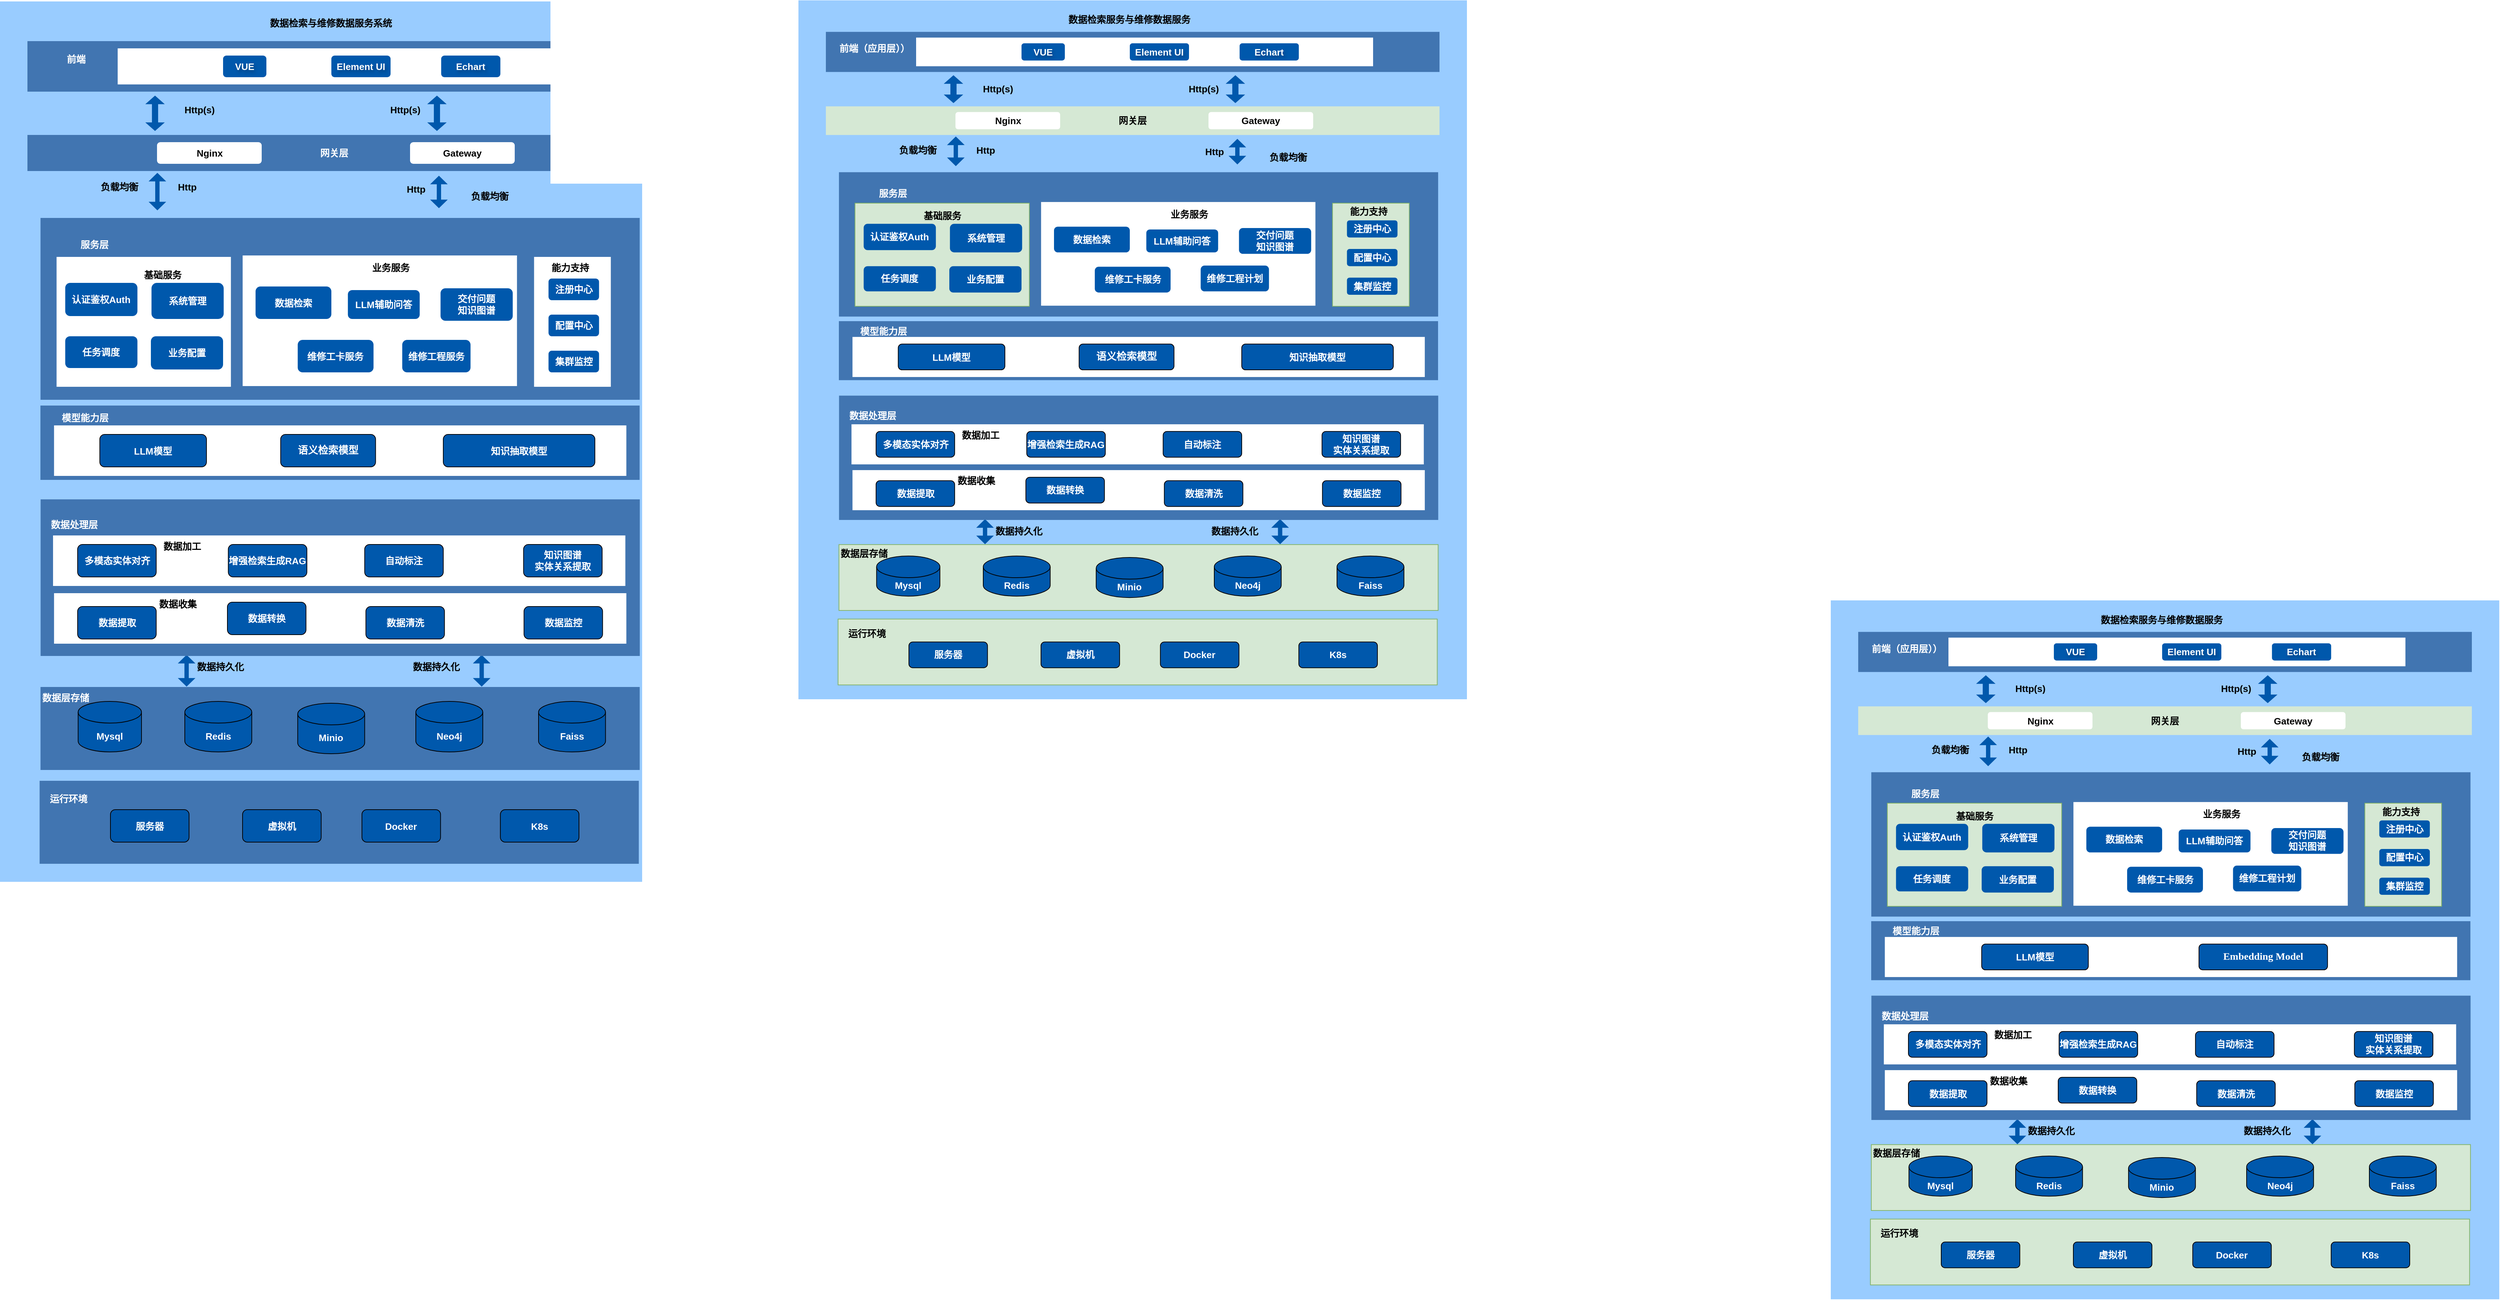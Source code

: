 <mxfile version="27.1.4">
  <diagram name="第 1 页" id="2rpAhfNdgSVbj2Yl61if">
    <mxGraphModel dx="1388" dy="1883" grid="1" gridSize="10" guides="1" tooltips="1" connect="1" arrows="1" fold="1" page="1" pageScale="1" pageWidth="827" pageHeight="1169" math="0" shadow="0">
      <root>
        <mxCell id="0" />
        <mxCell id="1" parent="0" />
        <mxCell id="RlNbZg7kIgTh7L_psRPj-1" value="" style="rounded=0;whiteSpace=wrap;html=1;fillColor=#99CCFF;strokeColor=none;" parent="1" vertex="1">
          <mxGeometry x="44" y="-290" width="926" height="1220" as="geometry" />
        </mxCell>
        <mxCell id="RlNbZg7kIgTh7L_psRPj-2" value="" style="rounded=0;whiteSpace=wrap;html=1;fillColor=#4175B1;strokeColor=none;" parent="1" vertex="1">
          <mxGeometry x="100.12" y="660" width="830" height="115" as="geometry" />
        </mxCell>
        <mxCell id="RlNbZg7kIgTh7L_psRPj-4" value="数据层存储" style="text;html=1;align=center;verticalAlign=middle;whiteSpace=wrap;rounded=0;fontStyle=1;fontSize=13;strokeColor=none;fontColor=#FFFFFF;" parent="1" vertex="1">
          <mxGeometry x="100.24" y="660" width="69.76" height="30" as="geometry" />
        </mxCell>
        <mxCell id="RlNbZg7kIgTh7L_psRPj-5" value="Mysql" style="shape=cylinder3;whiteSpace=wrap;html=1;boundedLbl=1;backgroundOutline=1;size=15;fontStyle=1;fontSize=13;strokeColor=default;fillColor=#0058AC;fontColor=#FFFFFF;" parent="1" vertex="1">
          <mxGeometry x="152.24" y="680" width="87.76" height="70" as="geometry" />
        </mxCell>
        <mxCell id="RlNbZg7kIgTh7L_psRPj-30" value="" style="rounded=0;whiteSpace=wrap;html=1;fillColor=#4175B1;strokeColor=none;" parent="1" vertex="1">
          <mxGeometry x="100.12" y="10" width="830" height="252" as="geometry" />
        </mxCell>
        <mxCell id="RlNbZg7kIgTh7L_psRPj-31" value="" style="rounded=0;whiteSpace=wrap;html=1;fontStyle=1;fontSize=13;fillColor=#FFFFFF;strokeColor=none;" parent="1" vertex="1">
          <mxGeometry x="122.36" y="64" width="241.49" height="180" as="geometry" />
        </mxCell>
        <mxCell id="RlNbZg7kIgTh7L_psRPj-32" value="" style="rounded=0;whiteSpace=wrap;html=1;fontStyle=1;fontSize=13;fillColor=#FFFFFF;strokeColor=none;" parent="1" vertex="1">
          <mxGeometry x="783.8" y="64" width="106.32" height="180" as="geometry" />
        </mxCell>
        <mxCell id="RlNbZg7kIgTh7L_psRPj-33" value="注册中心" style="rounded=1;whiteSpace=wrap;html=1;fontStyle=1;fontSize=13;strokeColor=none;fillColor=#0058AC;fontColor=#FFFFFF;" parent="1" vertex="1">
          <mxGeometry x="803.8" y="94" width="70" height="30" as="geometry" />
        </mxCell>
        <mxCell id="RlNbZg7kIgTh7L_psRPj-34" value="配置中心" style="rounded=1;whiteSpace=wrap;html=1;fontStyle=1;fontSize=13;strokeColor=none;fillColor=#0058AC;fontColor=#FFFFFF;" parent="1" vertex="1">
          <mxGeometry x="803.8" y="144" width="70" height="30" as="geometry" />
        </mxCell>
        <mxCell id="RlNbZg7kIgTh7L_psRPj-35" value="集群监控" style="rounded=1;whiteSpace=wrap;html=1;fontStyle=1;fontSize=13;strokeColor=none;fillColor=#0058AC;fontColor=#FFFFFF;" parent="1" vertex="1">
          <mxGeometry x="803.8" y="194" width="70" height="30" as="geometry" />
        </mxCell>
        <mxCell id="RlNbZg7kIgTh7L_psRPj-36" value="" style="edgeStyle=orthogonalEdgeStyle;rounded=0;orthogonalLoop=1;jettySize=auto;html=1;strokeColor=none;" parent="1" source="RlNbZg7kIgTh7L_psRPj-37" target="RlNbZg7kIgTh7L_psRPj-49" edge="1">
          <mxGeometry relative="1" as="geometry" />
        </mxCell>
        <mxCell id="RlNbZg7kIgTh7L_psRPj-37" value="基础服务" style="text;html=1;align=center;verticalAlign=middle;resizable=0;points=[];autosize=1;strokeColor=none;fillColor=none;fontStyle=1;fontSize=13;" parent="1" vertex="1">
          <mxGeometry x="229.36" y="74" width="80" height="30" as="geometry" />
        </mxCell>
        <mxCell id="RlNbZg7kIgTh7L_psRPj-38" value="认证鉴权Auth" style="rounded=1;whiteSpace=wrap;html=1;fontStyle=1;fontSize=13;strokeColor=none;fillColor=#0058AC;fontColor=#FFFFFF;" parent="1" vertex="1">
          <mxGeometry x="134.36" y="100" width="100" height="46" as="geometry" />
        </mxCell>
        <mxCell id="RlNbZg7kIgTh7L_psRPj-39" value="任务调度" style="rounded=1;whiteSpace=wrap;html=1;fontStyle=1;fontSize=13;strokeColor=none;fillColor=#0058AC;fontColor=#FFFFFF;" parent="1" vertex="1">
          <mxGeometry x="134.36" y="174" width="100" height="44" as="geometry" />
        </mxCell>
        <mxCell id="RlNbZg7kIgTh7L_psRPj-41" value="" style="rounded=0;whiteSpace=wrap;html=1;fontStyle=1;fontSize=13;fillColor=#FFFFFF;strokeColor=none;" parent="1" vertex="1">
          <mxGeometry x="380.12" y="62" width="380" height="181" as="geometry" />
        </mxCell>
        <mxCell id="RlNbZg7kIgTh7L_psRPj-42" value="业务服务" style="text;html=1;align=center;verticalAlign=middle;resizable=0;points=[];autosize=1;strokeColor=none;fillColor=none;fontStyle=1;fontSize=13;" parent="1" vertex="1">
          <mxGeometry x="545.36" y="64" width="80" height="30" as="geometry" />
        </mxCell>
        <mxCell id="RlNbZg7kIgTh7L_psRPj-43" value="交付问题&lt;div&gt;知识图谱&lt;/div&gt;" style="rounded=1;whiteSpace=wrap;html=1;fontStyle=1;fontSize=13;strokeColor=none;fillColor=#0058AC;fontColor=#FFFFFF;" parent="1" vertex="1">
          <mxGeometry x="654.24" y="107.5" width="100" height="45" as="geometry" />
        </mxCell>
        <mxCell id="RlNbZg7kIgTh7L_psRPj-46" value="LLM辅助问答" style="rounded=1;whiteSpace=wrap;html=1;fontStyle=1;fontSize=13;strokeColor=none;fillColor=#0058AC;fontColor=#FFFFFF;" parent="1" vertex="1">
          <mxGeometry x="525.88" y="110" width="99.48" height="40" as="geometry" />
        </mxCell>
        <mxCell id="RlNbZg7kIgTh7L_psRPj-49" value="系统管理" style="rounded=1;whiteSpace=wrap;html=1;fontStyle=1;fontSize=13;strokeColor=none;fillColor=#0058AC;fontColor=#FFFFFF;" parent="1" vertex="1">
          <mxGeometry x="253.85" y="100" width="100" height="50" as="geometry" />
        </mxCell>
        <mxCell id="RlNbZg7kIgTh7L_psRPj-50" value="业务配置" style="rounded=1;whiteSpace=wrap;html=1;fontStyle=1;fontSize=13;strokeColor=none;fillColor=#0058AC;fontColor=#FFFFFF;" parent="1" vertex="1">
          <mxGeometry x="253" y="174" width="100" height="46" as="geometry" />
        </mxCell>
        <mxCell id="RlNbZg7kIgTh7L_psRPj-54" value="能力支持" style="text;html=1;align=center;verticalAlign=middle;whiteSpace=wrap;rounded=0;fontStyle=1;fontSize=13;strokeColor=none;" parent="1" vertex="1">
          <mxGeometry x="803.8" y="64" width="60" height="30" as="geometry" />
        </mxCell>
        <mxCell id="RlNbZg7kIgTh7L_psRPj-55" value="" style="shape=flexArrow;endArrow=classic;startArrow=classic;html=1;rounded=0;width=6;startSize=3.64;endSize=3.64;endWidth=17.388;startWidth=17.388;entryX=0.197;entryY=0.995;entryDx=0;entryDy=0;entryPerimeter=0;fontStyle=1;fontSize=13;strokeColor=none;fillColor=#0058AC;" parent="1" edge="1">
          <mxGeometry width="100" height="100" relative="1" as="geometry">
            <mxPoint x="302.48" y="660" as="sourcePoint" />
            <mxPoint x="302.476" y="615" as="targetPoint" />
          </mxGeometry>
        </mxCell>
        <mxCell id="RlNbZg7kIgTh7L_psRPj-56" value="" style="shape=flexArrow;endArrow=classic;startArrow=classic;html=1;rounded=0;width=6;startSize=3.64;endSize=3.64;endWidth=17.388;startWidth=17.388;entryX=0.197;entryY=0.995;entryDx=0;entryDy=0;entryPerimeter=0;fontStyle=1;fontSize=13;strokeColor=none;fillColor=#0058AC;" parent="1" edge="1">
          <mxGeometry width="100" height="100" relative="1" as="geometry">
            <mxPoint x="711.23" y="660" as="sourcePoint" />
            <mxPoint x="711.226" y="615" as="targetPoint" />
          </mxGeometry>
        </mxCell>
        <mxCell id="RlNbZg7kIgTh7L_psRPj-57" value="数据持久化" style="text;html=1;align=center;verticalAlign=middle;resizable=0;points=[];autosize=1;strokeColor=none;fillColor=none;fontStyle=1;fontSize=13;" parent="1" vertex="1">
          <mxGeometry x="304.48" y="617" width="90" height="30" as="geometry" />
        </mxCell>
        <mxCell id="RlNbZg7kIgTh7L_psRPj-58" value="数据持久化" style="text;html=1;align=center;verticalAlign=middle;resizable=0;points=[];autosize=1;strokeColor=none;fillColor=none;fontStyle=1;fontSize=13;" parent="1" vertex="1">
          <mxGeometry x="603.48" y="617" width="90" height="30" as="geometry" />
        </mxCell>
        <mxCell id="RlNbZg7kIgTh7L_psRPj-59" value="服务层" style="text;html=1;align=center;verticalAlign=middle;whiteSpace=wrap;rounded=0;fontStyle=1;fontSize=13;strokeColor=none;fontColor=#FFFFFF;" parent="1" vertex="1">
          <mxGeometry x="145.12" y="32" width="60" height="30" as="geometry" />
        </mxCell>
        <mxCell id="RlNbZg7kIgTh7L_psRPj-61" value="Redis" style="shape=cylinder3;whiteSpace=wrap;html=1;boundedLbl=1;backgroundOutline=1;size=15;fontStyle=1;fontSize=13;strokeColor=default;fillColor=#0058AC;fontColor=#FFFFFF;" parent="1" vertex="1">
          <mxGeometry x="300" y="680" width="92.76" height="70" as="geometry" />
        </mxCell>
        <mxCell id="RlNbZg7kIgTh7L_psRPj-63" value="Minio" style="shape=cylinder3;whiteSpace=wrap;html=1;boundedLbl=1;backgroundOutline=1;size=15;fontStyle=1;fontSize=13;strokeColor=default;fillColor=#0058AC;fontColor=#FFFFFF;" parent="1" vertex="1">
          <mxGeometry x="456.4" y="682.5" width="92.76" height="70" as="geometry" />
        </mxCell>
        <mxCell id="RlNbZg7kIgTh7L_psRPj-64" value="Neo4j" style="shape=cylinder3;whiteSpace=wrap;html=1;boundedLbl=1;backgroundOutline=1;size=15;fontStyle=1;fontSize=13;strokeColor=default;fillColor=#0058AC;fontColor=#FFFFFF;" parent="1" vertex="1">
          <mxGeometry x="620" y="680" width="92.76" height="70" as="geometry" />
        </mxCell>
        <mxCell id="RlNbZg7kIgTh7L_psRPj-65" value="Faiss" style="shape=cylinder3;whiteSpace=wrap;html=1;boundedLbl=1;backgroundOutline=1;size=15;fontStyle=1;fontSize=13;strokeColor=default;fillColor=#0058AC;fontColor=#FFFFFF;" parent="1" vertex="1">
          <mxGeometry x="790" y="680" width="92.76" height="70" as="geometry" />
        </mxCell>
        <mxCell id="RlNbZg7kIgTh7L_psRPj-66" value="" style="rounded=0;whiteSpace=wrap;html=1;fillColor=#4175B1;strokeColor=none;" parent="1" vertex="1">
          <mxGeometry x="100.24" y="400" width="830" height="217" as="geometry" />
        </mxCell>
        <mxCell id="RlNbZg7kIgTh7L_psRPj-67" value="数据处理层" style="text;html=1;align=center;verticalAlign=middle;whiteSpace=wrap;rounded=0;fontStyle=1;fontSize=13;strokeColor=none;fontColor=#FFFFFF;" parent="1" vertex="1">
          <mxGeometry x="112.24" y="420" width="69.76" height="30" as="geometry" />
        </mxCell>
        <mxCell id="RlNbZg7kIgTh7L_psRPj-68" value="" style="rounded=0;whiteSpace=wrap;html=1;fontStyle=1;fontSize=13;fillColor=#FFFFFF;strokeColor=none;" parent="1" vertex="1">
          <mxGeometry x="118.86" y="530" width="792.76" height="70" as="geometry" />
        </mxCell>
        <mxCell id="RlNbZg7kIgTh7L_psRPj-69" value="数据提取" style="rounded=1;whiteSpace=wrap;html=1;fontStyle=1;fontSize=13;strokeColor=default;fillColor=#0058AC;fontColor=#FFFFFF;" parent="1" vertex="1">
          <mxGeometry x="151.52" y="548.5" width="108.88" height="45" as="geometry" />
        </mxCell>
        <mxCell id="RlNbZg7kIgTh7L_psRPj-70" value="数据转换" style="rounded=1;whiteSpace=wrap;html=1;fontStyle=1;fontSize=13;strokeColor=default;fillColor=#0058AC;fontColor=#FFFFFF;" parent="1" vertex="1">
          <mxGeometry x="359" y="542.5" width="108.88" height="45" as="geometry" />
        </mxCell>
        <mxCell id="RlNbZg7kIgTh7L_psRPj-71" value="数据清洗" style="rounded=1;whiteSpace=wrap;html=1;fontStyle=1;fontSize=13;strokeColor=default;fillColor=#0058AC;fontColor=#FFFFFF;" parent="1" vertex="1">
          <mxGeometry x="550.81" y="548.5" width="108.88" height="45" as="geometry" />
        </mxCell>
        <mxCell id="RlNbZg7kIgTh7L_psRPj-74" value="数据监控" style="rounded=1;whiteSpace=wrap;html=1;fontStyle=1;fontSize=13;strokeColor=default;fillColor=#0058AC;fontColor=#FFFFFF;" parent="1" vertex="1">
          <mxGeometry x="769.84" y="548.5" width="108.88" height="45" as="geometry" />
        </mxCell>
        <mxCell id="RlNbZg7kIgTh7L_psRPj-78" value="" style="rounded=0;whiteSpace=wrap;html=1;fontStyle=1;fontSize=13;fillColor=#FFFFFF;strokeColor=none;" parent="1" vertex="1">
          <mxGeometry x="117.48" y="450" width="792.76" height="70" as="geometry" />
        </mxCell>
        <mxCell id="RlNbZg7kIgTh7L_psRPj-79" value="多模态实体对齐" style="rounded=1;whiteSpace=wrap;html=1;fontStyle=1;fontSize=13;strokeColor=default;fillColor=#0058AC;fontColor=#FFFFFF;" parent="1" vertex="1">
          <mxGeometry x="151.52" y="462.5" width="108.88" height="45" as="geometry" />
        </mxCell>
        <mxCell id="RlNbZg7kIgTh7L_psRPj-80" value="增强检索生成RAG" style="rounded=1;whiteSpace=wrap;html=1;fontStyle=1;fontSize=13;strokeColor=default;fillColor=#0058AC;fontColor=#FFFFFF;" parent="1" vertex="1">
          <mxGeometry x="360.24" y="462.5" width="108.88" height="45" as="geometry" />
        </mxCell>
        <mxCell id="RlNbZg7kIgTh7L_psRPj-81" value="自动标注" style="rounded=1;whiteSpace=wrap;html=1;fontStyle=1;fontSize=13;strokeColor=default;fillColor=#0058AC;fontColor=#FFFFFF;" parent="1" vertex="1">
          <mxGeometry x="549.16" y="462.5" width="108.88" height="45" as="geometry" />
        </mxCell>
        <mxCell id="RlNbZg7kIgTh7L_psRPj-82" value="知识图谱&lt;div&gt;实体关系提取&lt;/div&gt;" style="rounded=1;whiteSpace=wrap;html=1;fontStyle=1;fontSize=13;strokeColor=default;fillColor=#0058AC;fontColor=#FFFFFF;" parent="1" vertex="1">
          <mxGeometry x="769.24" y="462.5" width="108.88" height="45" as="geometry" />
        </mxCell>
        <mxCell id="RlNbZg7kIgTh7L_psRPj-84" value="数据收集" style="text;html=1;align=center;verticalAlign=middle;resizable=0;points=[];autosize=1;strokeColor=none;fillColor=none;fontStyle=1;fontSize=13;" parent="1" vertex="1">
          <mxGeometry x="250" y="530" width="80" height="30" as="geometry" />
        </mxCell>
        <mxCell id="RlNbZg7kIgTh7L_psRPj-85" value="数据加工" style="text;html=1;align=center;verticalAlign=middle;resizable=0;points=[];autosize=1;strokeColor=none;fillColor=none;fontStyle=1;fontSize=13;" parent="1" vertex="1">
          <mxGeometry x="255.63" y="450" width="80" height="30" as="geometry" />
        </mxCell>
        <mxCell id="RlNbZg7kIgTh7L_psRPj-87" value="数据检索" style="rounded=1;whiteSpace=wrap;html=1;fontStyle=1;fontSize=13;strokeColor=none;fillColor=#0058AC;fontColor=#FFFFFF;" parent="1" vertex="1">
          <mxGeometry x="398" y="105" width="105" height="45" as="geometry" />
        </mxCell>
        <mxCell id="RlNbZg7kIgTh7L_psRPj-88" value="维修工卡服务" style="rounded=1;whiteSpace=wrap;html=1;fontStyle=1;fontSize=13;strokeColor=none;fillColor=#0058AC;fontColor=#FFFFFF;" parent="1" vertex="1">
          <mxGeometry x="456.4" y="179" width="105" height="45" as="geometry" />
        </mxCell>
        <mxCell id="RlNbZg7kIgTh7L_psRPj-89" value="维修工程服务" style="rounded=1;whiteSpace=wrap;html=1;fontStyle=1;fontSize=13;strokeColor=none;fillColor=#0058AC;fontColor=#FFFFFF;" parent="1" vertex="1">
          <mxGeometry x="601.18" y="179" width="94.6" height="45" as="geometry" />
        </mxCell>
        <mxCell id="RlNbZg7kIgTh7L_psRPj-90" value="" style="rounded=0;whiteSpace=wrap;html=1;fillColor=#4175B1;strokeColor=none;" parent="1" vertex="1">
          <mxGeometry x="100" y="270" width="830" height="103" as="geometry" />
        </mxCell>
        <mxCell id="RlNbZg7kIgTh7L_psRPj-91" value="模型能力层" style="text;html=1;align=center;verticalAlign=middle;whiteSpace=wrap;rounded=0;fontStyle=1;fontSize=13;strokeColor=none;fontColor=#FFFFFF;" parent="1" vertex="1">
          <mxGeometry x="127" y="272" width="70" height="30" as="geometry" />
        </mxCell>
        <mxCell id="RlNbZg7kIgTh7L_psRPj-95" value="&lt;font color=&quot;#ffffff&quot;&gt;网关层&lt;/font&gt;" style="rounded=0;whiteSpace=wrap;html=1;fontStyle=1;fontSize=13;fillColor=#4175B1;strokeColor=none;" parent="1" vertex="1">
          <mxGeometry x="82" y="-105" width="850" height="50" as="geometry" />
        </mxCell>
        <mxCell id="RlNbZg7kIgTh7L_psRPj-96" value="" style="rounded=0;whiteSpace=wrap;html=1;fillColor=#4175B1;fontStyle=1;fontSize=13;strokeColor=none;" parent="1" vertex="1">
          <mxGeometry x="82" y="-235" width="850" height="70" as="geometry" />
        </mxCell>
        <mxCell id="RlNbZg7kIgTh7L_psRPj-97" value="前端" style="text;html=1;align=center;verticalAlign=middle;resizable=0;points=[];autosize=1;strokeColor=none;fillColor=none;fontColor=#FFFFFF;fontStyle=1;fontSize=13;" parent="1" vertex="1">
          <mxGeometry x="124.25" y="-225" width="50" height="30" as="geometry" />
        </mxCell>
        <mxCell id="RlNbZg7kIgTh7L_psRPj-98" value="" style="rounded=0;whiteSpace=wrap;html=1;fillColor=#FFFFFF;fontStyle=1;fontSize=13;strokeColor=none;" parent="1" vertex="1">
          <mxGeometry x="207" y="-225" width="633" height="50" as="geometry" />
        </mxCell>
        <mxCell id="RlNbZg7kIgTh7L_psRPj-99" value="web" style="text;html=1;align=center;verticalAlign=middle;whiteSpace=wrap;rounded=0;fontStyle=1;fontSize=13;fontColor=#FFFFFF;strokeColor=none;" parent="1" vertex="1">
          <mxGeometry x="202" y="-225" width="60" height="30" as="geometry" />
        </mxCell>
        <mxCell id="RlNbZg7kIgTh7L_psRPj-101" value="VUE" style="rounded=1;whiteSpace=wrap;html=1;fontStyle=1;fontSize=13;strokeColor=none;fillColor=#0058AC;textShadow=1;fontColor=#FFFFFF;" parent="1" vertex="1">
          <mxGeometry x="353" y="-215" width="60" height="30" as="geometry" />
        </mxCell>
        <mxCell id="RlNbZg7kIgTh7L_psRPj-102" value="Element UI" style="rounded=1;whiteSpace=wrap;html=1;fontStyle=1;fontSize=13;strokeColor=none;fillColor=#0058AC;textShadow=1;fontColor=#FFFFFF;" parent="1" vertex="1">
          <mxGeometry x="503" y="-215" width="82" height="30" as="geometry" />
        </mxCell>
        <mxCell id="RlNbZg7kIgTh7L_psRPj-104" value="" style="shape=flexArrow;endArrow=classic;startArrow=classic;html=1;rounded=0;width=8.571;startSize=3.64;endSize=3.64;endWidth=17.388;startWidth=17.388;fontStyle=1;fontSize=13;strokeColor=none;fillColor=#0058AC;" parent="1" edge="1">
          <mxGeometry width="100" height="100" relative="1" as="geometry">
            <mxPoint x="258.75" y="-110" as="sourcePoint" />
            <mxPoint x="258.75" y="-160" as="targetPoint" />
          </mxGeometry>
        </mxCell>
        <mxCell id="RlNbZg7kIgTh7L_psRPj-105" value="" style="shape=flexArrow;endArrow=classic;startArrow=classic;html=1;rounded=0;width=8.571;startSize=3.64;endSize=3.64;endWidth=17.388;startWidth=17.388;fontStyle=1;fontSize=13;strokeColor=none;fillColor=#0058AC;" parent="1" edge="1">
          <mxGeometry width="100" height="100" relative="1" as="geometry">
            <mxPoint x="649.25" y="-110" as="sourcePoint" />
            <mxPoint x="649.25" y="-160" as="targetPoint" />
          </mxGeometry>
        </mxCell>
        <mxCell id="RlNbZg7kIgTh7L_psRPj-106" value="Http(s)" style="text;html=1;align=center;verticalAlign=middle;resizable=0;points=[];autosize=1;strokeColor=none;fillColor=none;fontStyle=1;fontSize=13;" parent="1" vertex="1">
          <mxGeometry x="290.25" y="-155" width="60" height="30" as="geometry" />
        </mxCell>
        <mxCell id="RlNbZg7kIgTh7L_psRPj-107" value="Http(s)" style="text;html=1;align=center;verticalAlign=middle;resizable=0;points=[];autosize=1;strokeColor=none;fillColor=none;fontStyle=1;fontSize=13;" parent="1" vertex="1">
          <mxGeometry x="575.25" y="-155" width="60" height="30" as="geometry" />
        </mxCell>
        <mxCell id="RlNbZg7kIgTh7L_psRPj-108" value="" style="shape=flexArrow;endArrow=classic;startArrow=classic;html=1;rounded=0;width=6;startSize=3.64;endSize=3.64;endWidth=17.388;startWidth=17.388;entryX=0.197;entryY=0.995;entryDx=0;entryDy=0;entryPerimeter=0;fontStyle=1;fontSize=13;strokeColor=none;fillColor=#0058AC;" parent="1" edge="1">
          <mxGeometry width="100" height="100" relative="1" as="geometry">
            <mxPoint x="262" as="sourcePoint" />
            <mxPoint x="261.996" y="-53.0" as="targetPoint" />
          </mxGeometry>
        </mxCell>
        <mxCell id="RlNbZg7kIgTh7L_psRPj-109" value="" style="shape=flexArrow;endArrow=classic;startArrow=classic;html=1;rounded=0;width=6;startSize=3.64;endSize=3.64;endWidth=17.388;startWidth=17.388;exitX=0.578;exitY=-0.011;exitDx=0;exitDy=0;exitPerimeter=0;entryX=0.217;entryY=1.055;entryDx=0;entryDy=0;entryPerimeter=0;fontStyle=1;fontSize=13;strokeColor=none;fillColor=#0058AC;" parent="1" edge="1">
          <mxGeometry width="100" height="100" relative="1" as="geometry">
            <mxPoint x="652" y="-3" as="sourcePoint" />
            <mxPoint x="652" y="-49" as="targetPoint" />
          </mxGeometry>
        </mxCell>
        <mxCell id="RlNbZg7kIgTh7L_psRPj-110" value="Http" style="text;html=1;align=center;verticalAlign=middle;resizable=0;points=[];autosize=1;strokeColor=none;fillColor=none;fontStyle=1;fontSize=13;" parent="1" vertex="1">
          <mxGeometry x="278" y="-48" width="50" height="30" as="geometry" />
        </mxCell>
        <mxCell id="RlNbZg7kIgTh7L_psRPj-111" value="Http" style="text;html=1;align=center;verticalAlign=middle;resizable=0;points=[];autosize=1;strokeColor=none;fillColor=none;fontStyle=1;fontSize=13;" parent="1" vertex="1">
          <mxGeometry x="594.76" y="-45" width="50" height="30" as="geometry" />
        </mxCell>
        <mxCell id="RlNbZg7kIgTh7L_psRPj-112" value="负载均衡" style="text;html=1;align=center;verticalAlign=middle;resizable=0;points=[];autosize=1;strokeColor=none;fillColor=none;fontStyle=1;fontSize=13;" parent="1" vertex="1">
          <mxGeometry x="169.25" y="-48" width="80" height="30" as="geometry" />
        </mxCell>
        <mxCell id="RlNbZg7kIgTh7L_psRPj-113" value="负载均衡" style="text;html=1;align=center;verticalAlign=middle;resizable=0;points=[];autosize=1;strokeColor=none;fillColor=none;fontStyle=1;fontSize=13;" parent="1" vertex="1">
          <mxGeometry x="682" y="-35" width="80" height="30" as="geometry" />
        </mxCell>
        <mxCell id="RlNbZg7kIgTh7L_psRPj-114" value="数据检索与维修数据服务系统" style="text;html=1;align=center;verticalAlign=middle;resizable=0;points=[];autosize=1;strokeColor=none;fillColor=none;fontStyle=1;fontFamily=Garamond;fontSize=13;" parent="1" vertex="1">
          <mxGeometry x="407" y="-275" width="190" height="30" as="geometry" />
        </mxCell>
        <mxCell id="RlNbZg7kIgTh7L_psRPj-115" value="Nginx" style="rounded=1;whiteSpace=wrap;html=1;fontStyle=1;fontSize=13;strokeColor=none;" parent="1" vertex="1">
          <mxGeometry x="261.5" y="-95" width="145" height="30" as="geometry" />
        </mxCell>
        <mxCell id="RlNbZg7kIgTh7L_psRPj-116" value="Gateway" style="rounded=1;whiteSpace=wrap;html=1;fontStyle=1;fontSize=13;strokeColor=none;" parent="1" vertex="1">
          <mxGeometry x="612" y="-95" width="145" height="30" as="geometry" />
        </mxCell>
        <mxCell id="RlNbZg7kIgTh7L_psRPj-117" value="Echart" style="rounded=1;whiteSpace=wrap;html=1;fontStyle=1;fontSize=13;strokeColor=none;fillColor=#0058AC;textShadow=1;fontColor=#FFFFFF;" parent="1" vertex="1">
          <mxGeometry x="655.12" y="-215" width="82" height="30" as="geometry" />
        </mxCell>
        <mxCell id="RlNbZg7kIgTh7L_psRPj-120" value="" style="rounded=0;whiteSpace=wrap;html=1;fontStyle=1;fontSize=13;fillColor=#FFFFFF;strokeColor=none;" parent="1" vertex="1">
          <mxGeometry x="118.86" y="297.5" width="792.76" height="70" as="geometry" />
        </mxCell>
        <mxCell id="RlNbZg7kIgTh7L_psRPj-92" value="LLM模型" style="rounded=1;whiteSpace=wrap;html=1;fontStyle=1;fontSize=13;strokeColor=default;fillColor=#0058AC;fontColor=#FFFFFF;" parent="1" vertex="1">
          <mxGeometry x="182.24" y="310" width="147.76" height="45" as="geometry" />
        </mxCell>
        <mxCell id="RlNbZg7kIgTh7L_psRPj-93" value="&lt;span style=&quot;font-size:10.5pt;font-family:宋体;&lt;br/&gt;mso-bidi-font-family:宋体;mso-font-kerning:1.0pt;mso-ansi-language:EN-US;&lt;br/&gt;mso-fareast-language:ZH-CN;mso-bidi-language:AR-SA&quot;&gt;语义检索模型&lt;/span&gt;" style="rounded=1;whiteSpace=wrap;html=1;fontStyle=1;fontSize=13;strokeColor=default;fillColor=#0058AC;fontColor=#FFFFFF;" parent="1" vertex="1">
          <mxGeometry x="432.77" y="310" width="131.49" height="45" as="geometry" />
        </mxCell>
        <mxCell id="RlNbZg7kIgTh7L_psRPj-94" value="&lt;p style=&quot;margin-left:0cm;text-align:left;&lt;br/&gt;text-indent:21.0pt;mso-char-indent-count:2.0;mso-pagination:widow-orphan;&lt;br/&gt;mso-list:l0 level1 lfo1;vertical-align:middle&quot; align=&quot;left&quot; class=&quot;MsoNormal&quot;&gt;&lt;span style=&quot;mso-bidi-font-size:10.5pt;font-family:宋体;mso-bidi-font-family:宋体&quot;&gt;知识抽取模型&lt;/span&gt;&lt;/p&gt;" style="rounded=1;whiteSpace=wrap;html=1;fontStyle=1;fontSize=13;strokeColor=default;fillColor=#0058AC;fontColor=#FFFFFF;" parent="1" vertex="1">
          <mxGeometry x="658.04" y="310" width="210" height="45" as="geometry" />
        </mxCell>
        <mxCell id="QDJ97ndLpEltWWwgV457-1" value="" style="rounded=0;whiteSpace=wrap;html=1;fillColor=#4175B1;strokeColor=none;" parent="1" vertex="1">
          <mxGeometry x="98.86" y="790" width="830" height="115" as="geometry" />
        </mxCell>
        <mxCell id="QDJ97ndLpEltWWwgV457-2" value="运行环境" style="text;html=1;align=center;verticalAlign=middle;whiteSpace=wrap;rounded=0;fontStyle=1;fontSize=13;strokeColor=none;fontColor=#FFFFFF;" parent="1" vertex="1">
          <mxGeometry x="104.49" y="800" width="69.76" height="30" as="geometry" />
        </mxCell>
        <mxCell id="QDJ97ndLpEltWWwgV457-3" value="服务器" style="rounded=1;whiteSpace=wrap;html=1;fontStyle=1;fontSize=13;strokeColor=default;fillColor=#0058AC;fontColor=#FFFFFF;" parent="1" vertex="1">
          <mxGeometry x="197" y="830" width="108.88" height="45" as="geometry" />
        </mxCell>
        <mxCell id="QDJ97ndLpEltWWwgV457-4" value="虚拟机" style="rounded=1;whiteSpace=wrap;html=1;fontStyle=1;fontSize=13;strokeColor=default;fillColor=#0058AC;fontColor=#FFFFFF;" parent="1" vertex="1">
          <mxGeometry x="380" y="830" width="108.88" height="45" as="geometry" />
        </mxCell>
        <mxCell id="QDJ97ndLpEltWWwgV457-5" value="Docker" style="rounded=1;whiteSpace=wrap;html=1;fontStyle=1;fontSize=13;strokeColor=default;fillColor=#0058AC;fontColor=#FFFFFF;" parent="1" vertex="1">
          <mxGeometry x="545.36" y="830" width="108.88" height="45" as="geometry" />
        </mxCell>
        <mxCell id="QDJ97ndLpEltWWwgV457-6" value="K8s" style="rounded=1;whiteSpace=wrap;html=1;fontStyle=1;fontSize=13;strokeColor=default;fillColor=#0058AC;fontColor=#FFFFFF;" parent="1" vertex="1">
          <mxGeometry x="737.12" y="830" width="108.88" height="45" as="geometry" />
        </mxCell>
        <mxCell id="qE-unWICkFzCaJ2JARI1-81" value="" style="group" parent="1" vertex="1" connectable="0">
          <mxGeometry x="1150" y="-291.5" width="926" height="968.5" as="geometry" />
        </mxCell>
        <mxCell id="qE-unWICkFzCaJ2JARI1-1" value="" style="rounded=0;whiteSpace=wrap;html=1;fillColor=#99CCFF;strokeColor=none;" parent="qE-unWICkFzCaJ2JARI1-81" vertex="1">
          <mxGeometry width="926" height="968.5" as="geometry" />
        </mxCell>
        <mxCell id="qE-unWICkFzCaJ2JARI1-2" value="" style="rounded=0;whiteSpace=wrap;html=1;fillColor=#d5e8d4;strokeColor=#82b366;" parent="qE-unWICkFzCaJ2JARI1-81" vertex="1">
          <mxGeometry x="56.12" y="754.16" width="830" height="91.293" as="geometry" />
        </mxCell>
        <mxCell id="qE-unWICkFzCaJ2JARI1-3" value="数据层存储" style="text;html=1;align=center;verticalAlign=middle;whiteSpace=wrap;rounded=0;fontStyle=1;fontSize=13;strokeColor=none;fontColor=#000000;" parent="qE-unWICkFzCaJ2JARI1-81" vertex="1">
          <mxGeometry x="56.24" y="754.16" width="69.76" height="23.816" as="geometry" />
        </mxCell>
        <mxCell id="qE-unWICkFzCaJ2JARI1-4" value="Mysql" style="shape=cylinder3;whiteSpace=wrap;html=1;boundedLbl=1;backgroundOutline=1;size=15;fontStyle=1;fontSize=13;strokeColor=default;fillColor=#0058AC;fontColor=#FFFFFF;" parent="qE-unWICkFzCaJ2JARI1-81" vertex="1">
          <mxGeometry x="108.24" y="770.037" width="87.76" height="55.57" as="geometry" />
        </mxCell>
        <mxCell id="qE-unWICkFzCaJ2JARI1-5" value="" style="rounded=0;whiteSpace=wrap;html=1;fillColor=#4175B1;strokeColor=none;" parent="qE-unWICkFzCaJ2JARI1-81" vertex="1">
          <mxGeometry x="56.12" y="238.156" width="830" height="200.051" as="geometry" />
        </mxCell>
        <mxCell id="qE-unWICkFzCaJ2JARI1-6" value="" style="rounded=0;whiteSpace=wrap;html=1;fontStyle=1;fontSize=13;fillColor=#d5e8d4;strokeColor=#82b366;" parent="qE-unWICkFzCaJ2JARI1-81" vertex="1">
          <mxGeometry x="78.36" y="281.024" width="241.49" height="142.893" as="geometry" />
        </mxCell>
        <mxCell id="qE-unWICkFzCaJ2JARI1-7" value="" style="rounded=0;whiteSpace=wrap;html=1;fontStyle=1;fontSize=13;fillColor=#d5e8d4;strokeColor=#82b366;" parent="qE-unWICkFzCaJ2JARI1-81" vertex="1">
          <mxGeometry x="739.8" y="281.024" width="106.32" height="142.893" as="geometry" />
        </mxCell>
        <mxCell id="qE-unWICkFzCaJ2JARI1-8" value="注册中心" style="rounded=1;whiteSpace=wrap;html=1;fontStyle=1;fontSize=13;strokeColor=none;fillColor=#0058AC;fontColor=#FFFFFF;" parent="qE-unWICkFzCaJ2JARI1-81" vertex="1">
          <mxGeometry x="759.8" y="304.839" width="70" height="23.816" as="geometry" />
        </mxCell>
        <mxCell id="qE-unWICkFzCaJ2JARI1-9" value="配置中心" style="rounded=1;whiteSpace=wrap;html=1;fontStyle=1;fontSize=13;strokeColor=none;fillColor=#0058AC;fontColor=#FFFFFF;" parent="qE-unWICkFzCaJ2JARI1-81" vertex="1">
          <mxGeometry x="759.8" y="344.532" width="70" height="23.816" as="geometry" />
        </mxCell>
        <mxCell id="qE-unWICkFzCaJ2JARI1-10" value="集群监控" style="rounded=1;whiteSpace=wrap;html=1;fontStyle=1;fontSize=13;strokeColor=none;fillColor=#0058AC;fontColor=#FFFFFF;" parent="qE-unWICkFzCaJ2JARI1-81" vertex="1">
          <mxGeometry x="759.8" y="384.225" width="70" height="23.816" as="geometry" />
        </mxCell>
        <mxCell id="qE-unWICkFzCaJ2JARI1-11" value="" style="edgeStyle=orthogonalEdgeStyle;rounded=0;orthogonalLoop=1;jettySize=auto;html=1;strokeColor=none;" parent="qE-unWICkFzCaJ2JARI1-81" source="qE-unWICkFzCaJ2JARI1-12" target="qE-unWICkFzCaJ2JARI1-19" edge="1">
          <mxGeometry relative="1" as="geometry" />
        </mxCell>
        <mxCell id="qE-unWICkFzCaJ2JARI1-12" value="基础服务" style="text;html=1;align=center;verticalAlign=middle;resizable=0;points=[];autosize=1;strokeColor=none;fillColor=none;fontStyle=1;fontSize=13;" parent="qE-unWICkFzCaJ2JARI1-81" vertex="1">
          <mxGeometry x="159.11" y="283.565" width="80" height="30" as="geometry" />
        </mxCell>
        <mxCell id="qE-unWICkFzCaJ2JARI1-13" value="认证鉴权Auth" style="rounded=1;whiteSpace=wrap;html=1;fontStyle=1;fontSize=13;strokeColor=none;fillColor=#0058AC;fontColor=#FFFFFF;" parent="qE-unWICkFzCaJ2JARI1-81" vertex="1">
          <mxGeometry x="90.36" y="309.602" width="100" height="36.517" as="geometry" />
        </mxCell>
        <mxCell id="qE-unWICkFzCaJ2JARI1-14" value="任务调度" style="rounded=1;whiteSpace=wrap;html=1;fontStyle=1;fontSize=13;strokeColor=none;fillColor=#0058AC;fontColor=#FFFFFF;" parent="qE-unWICkFzCaJ2JARI1-81" vertex="1">
          <mxGeometry x="90.36" y="368.348" width="100" height="34.93" as="geometry" />
        </mxCell>
        <mxCell id="qE-unWICkFzCaJ2JARI1-15" value="" style="rounded=0;whiteSpace=wrap;html=1;fontStyle=1;fontSize=13;fillColor=#FFFFFF;strokeColor=none;" parent="qE-unWICkFzCaJ2JARI1-81" vertex="1">
          <mxGeometry x="336.12" y="279.436" width="380" height="143.687" as="geometry" />
        </mxCell>
        <mxCell id="qE-unWICkFzCaJ2JARI1-16" value="业务服务" style="text;html=1;align=center;verticalAlign=middle;resizable=0;points=[];autosize=1;strokeColor=none;fillColor=none;fontStyle=1;fontSize=13;" parent="qE-unWICkFzCaJ2JARI1-81" vertex="1">
          <mxGeometry x="501.36" y="281.024" width="80" height="30" as="geometry" />
        </mxCell>
        <mxCell id="qE-unWICkFzCaJ2JARI1-17" value="交付问题&lt;div&gt;知识图谱&lt;/div&gt;" style="rounded=1;whiteSpace=wrap;html=1;fontStyle=1;fontSize=13;strokeColor=none;fillColor=#0058AC;fontColor=#FFFFFF;" parent="qE-unWICkFzCaJ2JARI1-81" vertex="1">
          <mxGeometry x="610.24" y="315.556" width="100" height="35.723" as="geometry" />
        </mxCell>
        <mxCell id="qE-unWICkFzCaJ2JARI1-18" value="LLM辅助问答" style="rounded=1;whiteSpace=wrap;html=1;fontStyle=1;fontSize=13;strokeColor=none;fillColor=#0058AC;fontColor=#FFFFFF;" parent="qE-unWICkFzCaJ2JARI1-81" vertex="1">
          <mxGeometry x="481.88" y="317.541" width="99.48" height="31.754" as="geometry" />
        </mxCell>
        <mxCell id="qE-unWICkFzCaJ2JARI1-19" value="系统管理" style="rounded=1;whiteSpace=wrap;html=1;fontStyle=1;fontSize=13;strokeColor=none;fillColor=#0058AC;fontColor=#FFFFFF;" parent="qE-unWICkFzCaJ2JARI1-81" vertex="1">
          <mxGeometry x="209.85" y="309.602" width="100" height="39.693" as="geometry" />
        </mxCell>
        <mxCell id="qE-unWICkFzCaJ2JARI1-20" value="业务配置" style="rounded=1;whiteSpace=wrap;html=1;fontStyle=1;fontSize=13;strokeColor=none;fillColor=#0058AC;fontColor=#FFFFFF;" parent="qE-unWICkFzCaJ2JARI1-81" vertex="1">
          <mxGeometry x="209" y="368.348" width="100" height="36.517" as="geometry" />
        </mxCell>
        <mxCell id="qE-unWICkFzCaJ2JARI1-21" value="能力支持" style="text;html=1;align=center;verticalAlign=middle;whiteSpace=wrap;rounded=0;fontStyle=1;fontSize=13;strokeColor=none;" parent="qE-unWICkFzCaJ2JARI1-81" vertex="1">
          <mxGeometry x="759.8" y="281.024" width="60" height="23.816" as="geometry" />
        </mxCell>
        <mxCell id="qE-unWICkFzCaJ2JARI1-22" value="" style="shape=flexArrow;endArrow=classic;startArrow=classic;html=1;rounded=0;width=6;startSize=3.64;endSize=3.64;endWidth=17.388;startWidth=17.388;entryX=0.197;entryY=0.995;entryDx=0;entryDy=0;entryPerimeter=0;fontStyle=1;fontSize=13;strokeColor=none;fillColor=#0058AC;" parent="qE-unWICkFzCaJ2JARI1-81" edge="1">
          <mxGeometry width="100" height="100" relative="1" as="geometry">
            <mxPoint x="258.48" y="754.16" as="sourcePoint" />
            <mxPoint x="258.476" y="718.436" as="targetPoint" />
          </mxGeometry>
        </mxCell>
        <mxCell id="qE-unWICkFzCaJ2JARI1-23" value="" style="shape=flexArrow;endArrow=classic;startArrow=classic;html=1;rounded=0;width=6;startSize=3.64;endSize=3.64;endWidth=17.388;startWidth=17.388;entryX=0.197;entryY=0.995;entryDx=0;entryDy=0;entryPerimeter=0;fontStyle=1;fontSize=13;strokeColor=none;fillColor=#0058AC;" parent="qE-unWICkFzCaJ2JARI1-81" edge="1">
          <mxGeometry width="100" height="100" relative="1" as="geometry">
            <mxPoint x="667.23" y="754.16" as="sourcePoint" />
            <mxPoint x="667.226" y="718.436" as="targetPoint" />
          </mxGeometry>
        </mxCell>
        <mxCell id="qE-unWICkFzCaJ2JARI1-24" value="数据持久化" style="text;html=1;align=center;verticalAlign=middle;resizable=0;points=[];autosize=1;strokeColor=none;fillColor=none;fontStyle=1;fontSize=13;" parent="qE-unWICkFzCaJ2JARI1-81" vertex="1">
          <mxGeometry x="260.48" y="720.024" width="90" height="30" as="geometry" />
        </mxCell>
        <mxCell id="qE-unWICkFzCaJ2JARI1-25" value="数据持久化" style="text;html=1;align=center;verticalAlign=middle;resizable=0;points=[];autosize=1;strokeColor=none;fillColor=none;fontStyle=1;fontSize=13;" parent="qE-unWICkFzCaJ2JARI1-81" vertex="1">
          <mxGeometry x="559.48" y="720.024" width="90" height="30" as="geometry" />
        </mxCell>
        <mxCell id="qE-unWICkFzCaJ2JARI1-26" value="服务层" style="text;html=1;align=center;verticalAlign=middle;whiteSpace=wrap;rounded=0;fontStyle=1;fontSize=13;strokeColor=none;fontColor=#FFFFFF;" parent="qE-unWICkFzCaJ2JARI1-81" vertex="1">
          <mxGeometry x="101.12" y="255.62" width="60" height="23.816" as="geometry" />
        </mxCell>
        <mxCell id="qE-unWICkFzCaJ2JARI1-27" value="Redis" style="shape=cylinder3;whiteSpace=wrap;html=1;boundedLbl=1;backgroundOutline=1;size=15;fontStyle=1;fontSize=13;strokeColor=default;fillColor=#0058AC;fontColor=#FFFFFF;" parent="qE-unWICkFzCaJ2JARI1-81" vertex="1">
          <mxGeometry x="256" y="770.037" width="92.76" height="55.57" as="geometry" />
        </mxCell>
        <mxCell id="qE-unWICkFzCaJ2JARI1-28" value="Minio" style="shape=cylinder3;whiteSpace=wrap;html=1;boundedLbl=1;backgroundOutline=1;size=15;fontStyle=1;fontSize=13;strokeColor=default;fillColor=#0058AC;fontColor=#FFFFFF;" parent="qE-unWICkFzCaJ2JARI1-81" vertex="1">
          <mxGeometry x="412.4" y="772.022" width="92.76" height="55.57" as="geometry" />
        </mxCell>
        <mxCell id="qE-unWICkFzCaJ2JARI1-29" value="Neo4j" style="shape=cylinder3;whiteSpace=wrap;html=1;boundedLbl=1;backgroundOutline=1;size=15;fontStyle=1;fontSize=13;strokeColor=default;fillColor=#0058AC;fontColor=#FFFFFF;" parent="qE-unWICkFzCaJ2JARI1-81" vertex="1">
          <mxGeometry x="576" y="770.037" width="92.76" height="55.57" as="geometry" />
        </mxCell>
        <mxCell id="qE-unWICkFzCaJ2JARI1-30" value="Faiss" style="shape=cylinder3;whiteSpace=wrap;html=1;boundedLbl=1;backgroundOutline=1;size=15;fontStyle=1;fontSize=13;strokeColor=default;fillColor=#0058AC;fontColor=#FFFFFF;" parent="qE-unWICkFzCaJ2JARI1-81" vertex="1">
          <mxGeometry x="746" y="770.037" width="92.76" height="55.57" as="geometry" />
        </mxCell>
        <mxCell id="qE-unWICkFzCaJ2JARI1-31" value="" style="rounded=0;whiteSpace=wrap;html=1;fillColor=#4175B1;strokeColor=none;" parent="qE-unWICkFzCaJ2JARI1-81" vertex="1">
          <mxGeometry x="56.24" y="547.758" width="830" height="172.266" as="geometry" />
        </mxCell>
        <mxCell id="qE-unWICkFzCaJ2JARI1-32" value="数据处理层" style="text;html=1;align=center;verticalAlign=middle;whiteSpace=wrap;rounded=0;fontStyle=1;fontSize=13;strokeColor=none;fontColor=#FFFFFF;" parent="qE-unWICkFzCaJ2JARI1-81" vertex="1">
          <mxGeometry x="68.24" y="563.635" width="69.76" height="23.816" as="geometry" />
        </mxCell>
        <mxCell id="qE-unWICkFzCaJ2JARI1-33" value="" style="rounded=0;whiteSpace=wrap;html=1;fontStyle=1;fontSize=13;fillColor=#FFFFFF;strokeColor=none;" parent="qE-unWICkFzCaJ2JARI1-81" vertex="1">
          <mxGeometry x="74.86" y="650.959" width="792.76" height="55.57" as="geometry" />
        </mxCell>
        <mxCell id="qE-unWICkFzCaJ2JARI1-34" value="数据提取" style="rounded=1;whiteSpace=wrap;html=1;fontStyle=1;fontSize=13;strokeColor=default;fillColor=#0058AC;fontColor=#FFFFFF;" parent="qE-unWICkFzCaJ2JARI1-81" vertex="1">
          <mxGeometry x="107.52" y="665.645" width="108.88" height="35.723" as="geometry" />
        </mxCell>
        <mxCell id="qE-unWICkFzCaJ2JARI1-35" value="数据转换" style="rounded=1;whiteSpace=wrap;html=1;fontStyle=1;fontSize=13;strokeColor=default;fillColor=#0058AC;fontColor=#FFFFFF;" parent="qE-unWICkFzCaJ2JARI1-81" vertex="1">
          <mxGeometry x="315" y="660.882" width="108.88" height="35.723" as="geometry" />
        </mxCell>
        <mxCell id="qE-unWICkFzCaJ2JARI1-36" value="数据清洗" style="rounded=1;whiteSpace=wrap;html=1;fontStyle=1;fontSize=13;strokeColor=default;fillColor=#0058AC;fontColor=#FFFFFF;" parent="qE-unWICkFzCaJ2JARI1-81" vertex="1">
          <mxGeometry x="506.81" y="665.645" width="108.88" height="35.723" as="geometry" />
        </mxCell>
        <mxCell id="qE-unWICkFzCaJ2JARI1-37" value="数据监控" style="rounded=1;whiteSpace=wrap;html=1;fontStyle=1;fontSize=13;strokeColor=default;fillColor=#0058AC;fontColor=#FFFFFF;" parent="qE-unWICkFzCaJ2JARI1-81" vertex="1">
          <mxGeometry x="725.84" y="665.645" width="108.88" height="35.723" as="geometry" />
        </mxCell>
        <mxCell id="qE-unWICkFzCaJ2JARI1-38" value="" style="rounded=0;whiteSpace=wrap;html=1;fontStyle=1;fontSize=13;fillColor=#FFFFFF;strokeColor=none;" parent="qE-unWICkFzCaJ2JARI1-81" vertex="1">
          <mxGeometry x="73.48" y="587.451" width="792.76" height="55.57" as="geometry" />
        </mxCell>
        <mxCell id="qE-unWICkFzCaJ2JARI1-39" value="多模态实体对齐" style="rounded=1;whiteSpace=wrap;html=1;fontStyle=1;fontSize=13;strokeColor=default;fillColor=#0058AC;fontColor=#FFFFFF;" parent="qE-unWICkFzCaJ2JARI1-81" vertex="1">
          <mxGeometry x="107.52" y="597.374" width="108.88" height="35.723" as="geometry" />
        </mxCell>
        <mxCell id="qE-unWICkFzCaJ2JARI1-40" value="增强检索生成RAG" style="rounded=1;whiteSpace=wrap;html=1;fontStyle=1;fontSize=13;strokeColor=default;fillColor=#0058AC;fontColor=#FFFFFF;" parent="qE-unWICkFzCaJ2JARI1-81" vertex="1">
          <mxGeometry x="316.24" y="597.374" width="108.88" height="35.723" as="geometry" />
        </mxCell>
        <mxCell id="qE-unWICkFzCaJ2JARI1-41" value="自动标注" style="rounded=1;whiteSpace=wrap;html=1;fontStyle=1;fontSize=13;strokeColor=default;fillColor=#0058AC;fontColor=#FFFFFF;" parent="qE-unWICkFzCaJ2JARI1-81" vertex="1">
          <mxGeometry x="505.16" y="597.374" width="108.88" height="35.723" as="geometry" />
        </mxCell>
        <mxCell id="qE-unWICkFzCaJ2JARI1-42" value="知识图谱&lt;div&gt;实体关系提取&lt;/div&gt;" style="rounded=1;whiteSpace=wrap;html=1;fontStyle=1;fontSize=13;strokeColor=default;fillColor=#0058AC;fontColor=#FFFFFF;" parent="qE-unWICkFzCaJ2JARI1-81" vertex="1">
          <mxGeometry x="725.24" y="597.374" width="108.88" height="35.723" as="geometry" />
        </mxCell>
        <mxCell id="qE-unWICkFzCaJ2JARI1-43" value="数据收集" style="text;html=1;align=center;verticalAlign=middle;resizable=0;points=[];autosize=1;strokeColor=none;fillColor=none;fontStyle=1;fontSize=13;" parent="qE-unWICkFzCaJ2JARI1-81" vertex="1">
          <mxGeometry x="206" y="650.959" width="80" height="30" as="geometry" />
        </mxCell>
        <mxCell id="qE-unWICkFzCaJ2JARI1-44" value="数据加工" style="text;html=1;align=center;verticalAlign=middle;resizable=0;points=[];autosize=1;strokeColor=none;fillColor=none;fontStyle=1;fontSize=13;" parent="qE-unWICkFzCaJ2JARI1-81" vertex="1">
          <mxGeometry x="211.63" y="587.451" width="80" height="30" as="geometry" />
        </mxCell>
        <mxCell id="qE-unWICkFzCaJ2JARI1-45" value="数据检索" style="rounded=1;whiteSpace=wrap;html=1;fontStyle=1;fontSize=13;strokeColor=none;fillColor=#0058AC;fontColor=#FFFFFF;" parent="qE-unWICkFzCaJ2JARI1-81" vertex="1">
          <mxGeometry x="354" y="313.572" width="105" height="35.723" as="geometry" />
        </mxCell>
        <mxCell id="qE-unWICkFzCaJ2JARI1-46" value="维修工卡服务" style="rounded=1;whiteSpace=wrap;html=1;fontStyle=1;fontSize=13;strokeColor=none;fillColor=#0058AC;fontColor=#FFFFFF;" parent="qE-unWICkFzCaJ2JARI1-81" vertex="1">
          <mxGeometry x="410.5" y="369.137" width="105" height="35.723" as="geometry" />
        </mxCell>
        <mxCell id="qE-unWICkFzCaJ2JARI1-47" value="维修工程计划" style="rounded=1;whiteSpace=wrap;html=1;fontStyle=1;fontSize=13;strokeColor=none;fillColor=#0058AC;fontColor=#FFFFFF;" parent="qE-unWICkFzCaJ2JARI1-81" vertex="1">
          <mxGeometry x="557.18" y="367.557" width="94.6" height="35.723" as="geometry" />
        </mxCell>
        <mxCell id="qE-unWICkFzCaJ2JARI1-48" value="" style="rounded=0;whiteSpace=wrap;html=1;fillColor=#4175B1;strokeColor=none;" parent="qE-unWICkFzCaJ2JARI1-81" vertex="1">
          <mxGeometry x="56" y="444.557" width="830" height="81.767" as="geometry" />
        </mxCell>
        <mxCell id="qE-unWICkFzCaJ2JARI1-49" value="模型能力层" style="text;html=1;align=center;verticalAlign=middle;whiteSpace=wrap;rounded=0;fontStyle=1;fontSize=13;strokeColor=none;fontColor=#FFFFFF;" parent="qE-unWICkFzCaJ2JARI1-81" vertex="1">
          <mxGeometry x="83" y="446.145" width="70" height="23.816" as="geometry" />
        </mxCell>
        <mxCell id="qE-unWICkFzCaJ2JARI1-50" value="&lt;font&gt;网关层&lt;/font&gt;" style="rounded=0;whiteSpace=wrap;html=1;fontStyle=1;fontSize=13;fillColor=#d5e8d4;strokeColor=none;fontColor=default;" parent="qE-unWICkFzCaJ2JARI1-81" vertex="1">
          <mxGeometry x="38" y="146.863" width="850" height="39.693" as="geometry" />
        </mxCell>
        <mxCell id="qE-unWICkFzCaJ2JARI1-51" value="" style="rounded=0;whiteSpace=wrap;html=1;fillColor=#4175B1;fontStyle=1;fontSize=13;strokeColor=none;" parent="qE-unWICkFzCaJ2JARI1-81" vertex="1">
          <mxGeometry x="38" y="43.662" width="850" height="55.57" as="geometry" />
        </mxCell>
        <mxCell id="qE-unWICkFzCaJ2JARI1-52" value="前端（应用层））" style="text;html=1;align=center;verticalAlign=middle;resizable=0;points=[];autosize=1;strokeColor=none;fillColor=none;fontColor=#FFFFFF;fontStyle=1;fontSize=13;" parent="qE-unWICkFzCaJ2JARI1-81" vertex="1">
          <mxGeometry x="40.25" y="51.6" width="130" height="30" as="geometry" />
        </mxCell>
        <mxCell id="qE-unWICkFzCaJ2JARI1-53" value="" style="rounded=0;whiteSpace=wrap;html=1;fillColor=#FFFFFF;fontStyle=1;fontSize=13;strokeColor=none;" parent="qE-unWICkFzCaJ2JARI1-81" vertex="1">
          <mxGeometry x="163" y="51.6" width="633" height="39.693" as="geometry" />
        </mxCell>
        <mxCell id="qE-unWICkFzCaJ2JARI1-54" value="web" style="text;html=1;align=center;verticalAlign=middle;whiteSpace=wrap;rounded=0;fontStyle=1;fontSize=13;fontColor=#FFFFFF;strokeColor=none;" parent="qE-unWICkFzCaJ2JARI1-81" vertex="1">
          <mxGeometry x="158" y="51.6" width="60" height="23.816" as="geometry" />
        </mxCell>
        <mxCell id="qE-unWICkFzCaJ2JARI1-55" value="VUE" style="rounded=1;whiteSpace=wrap;html=1;fontStyle=1;fontSize=13;strokeColor=none;fillColor=#0058AC;textShadow=1;fontColor=#FFFFFF;" parent="qE-unWICkFzCaJ2JARI1-81" vertex="1">
          <mxGeometry x="309" y="59.539" width="60" height="23.816" as="geometry" />
        </mxCell>
        <mxCell id="qE-unWICkFzCaJ2JARI1-56" value="Element UI" style="rounded=1;whiteSpace=wrap;html=1;fontStyle=1;fontSize=13;strokeColor=none;fillColor=#0058AC;textShadow=1;fontColor=#FFFFFF;" parent="qE-unWICkFzCaJ2JARI1-81" vertex="1">
          <mxGeometry x="459" y="59.539" width="82" height="23.816" as="geometry" />
        </mxCell>
        <mxCell id="qE-unWICkFzCaJ2JARI1-57" value="" style="shape=flexArrow;endArrow=classic;startArrow=classic;html=1;rounded=0;width=8.571;startSize=3.64;endSize=3.64;endWidth=17.388;startWidth=17.388;fontStyle=1;fontSize=13;strokeColor=none;fillColor=#0058AC;" parent="qE-unWICkFzCaJ2JARI1-81" edge="1">
          <mxGeometry width="100" height="100" relative="1" as="geometry">
            <mxPoint x="214.75" y="142.893" as="sourcePoint" />
            <mxPoint x="214.75" y="103.201" as="targetPoint" />
          </mxGeometry>
        </mxCell>
        <mxCell id="qE-unWICkFzCaJ2JARI1-58" value="" style="shape=flexArrow;endArrow=classic;startArrow=classic;html=1;rounded=0;width=8.571;startSize=3.64;endSize=3.64;endWidth=17.388;startWidth=17.388;fontStyle=1;fontSize=13;strokeColor=none;fillColor=#0058AC;" parent="qE-unWICkFzCaJ2JARI1-81" edge="1">
          <mxGeometry width="100" height="100" relative="1" as="geometry">
            <mxPoint x="605.25" y="142.893" as="sourcePoint" />
            <mxPoint x="605.25" y="103.201" as="targetPoint" />
          </mxGeometry>
        </mxCell>
        <mxCell id="qE-unWICkFzCaJ2JARI1-59" value="Http(s)" style="text;html=1;align=center;verticalAlign=middle;resizable=0;points=[];autosize=1;strokeColor=none;fillColor=none;fontStyle=1;fontSize=13;" parent="qE-unWICkFzCaJ2JARI1-81" vertex="1">
          <mxGeometry x="246.25" y="107.17" width="60" height="30" as="geometry" />
        </mxCell>
        <mxCell id="qE-unWICkFzCaJ2JARI1-60" value="Http(s)" style="text;html=1;align=center;verticalAlign=middle;resizable=0;points=[];autosize=1;strokeColor=none;fillColor=none;fontStyle=1;fontSize=13;" parent="qE-unWICkFzCaJ2JARI1-81" vertex="1">
          <mxGeometry x="531.25" y="107.17" width="60" height="30" as="geometry" />
        </mxCell>
        <mxCell id="qE-unWICkFzCaJ2JARI1-61" value="" style="shape=flexArrow;endArrow=classic;startArrow=classic;html=1;rounded=0;width=6;startSize=3.64;endSize=3.64;endWidth=17.388;startWidth=17.388;entryX=0.197;entryY=0.995;entryDx=0;entryDy=0;entryPerimeter=0;fontStyle=1;fontSize=13;strokeColor=none;fillColor=#0058AC;" parent="qE-unWICkFzCaJ2JARI1-81" edge="1">
          <mxGeometry width="100" height="100" relative="1" as="geometry">
            <mxPoint x="218" y="230.217" as="sourcePoint" />
            <mxPoint x="217.996" y="188.143" as="targetPoint" />
          </mxGeometry>
        </mxCell>
        <mxCell id="qE-unWICkFzCaJ2JARI1-62" value="" style="shape=flexArrow;endArrow=classic;startArrow=classic;html=1;rounded=0;width=6;startSize=3.64;endSize=3.64;endWidth=17.388;startWidth=17.388;exitX=0.578;exitY=-0.011;exitDx=0;exitDy=0;exitPerimeter=0;entryX=0.217;entryY=1.055;entryDx=0;entryDy=0;entryPerimeter=0;fontStyle=1;fontSize=13;strokeColor=none;fillColor=#0058AC;" parent="qE-unWICkFzCaJ2JARI1-81" edge="1">
          <mxGeometry width="100" height="100" relative="1" as="geometry">
            <mxPoint x="608" y="227.836" as="sourcePoint" />
            <mxPoint x="608" y="191.318" as="targetPoint" />
          </mxGeometry>
        </mxCell>
        <mxCell id="qE-unWICkFzCaJ2JARI1-63" value="Http" style="text;html=1;align=center;verticalAlign=middle;resizable=0;points=[];autosize=1;strokeColor=none;fillColor=none;fontStyle=1;fontSize=13;" parent="qE-unWICkFzCaJ2JARI1-81" vertex="1">
          <mxGeometry x="234" y="192.112" width="50" height="30" as="geometry" />
        </mxCell>
        <mxCell id="qE-unWICkFzCaJ2JARI1-64" value="Http" style="text;html=1;align=center;verticalAlign=middle;resizable=0;points=[];autosize=1;strokeColor=none;fillColor=none;fontStyle=1;fontSize=13;" parent="qE-unWICkFzCaJ2JARI1-81" vertex="1">
          <mxGeometry x="550.76" y="194.494" width="50" height="30" as="geometry" />
        </mxCell>
        <mxCell id="qE-unWICkFzCaJ2JARI1-65" value="负载均衡" style="text;html=1;align=center;verticalAlign=middle;resizable=0;points=[];autosize=1;strokeColor=none;fillColor=none;fontStyle=1;fontSize=13;" parent="qE-unWICkFzCaJ2JARI1-81" vertex="1">
          <mxGeometry x="125.25" y="192.112" width="80" height="30" as="geometry" />
        </mxCell>
        <mxCell id="qE-unWICkFzCaJ2JARI1-66" value="负载均衡" style="text;html=1;align=center;verticalAlign=middle;resizable=0;points=[];autosize=1;strokeColor=none;fillColor=none;fontStyle=1;fontSize=13;" parent="qE-unWICkFzCaJ2JARI1-81" vertex="1">
          <mxGeometry x="638" y="202.432" width="80" height="30" as="geometry" />
        </mxCell>
        <mxCell id="qE-unWICkFzCaJ2JARI1-67" value="数据检索服务与维修数据服务" style="text;html=1;align=center;verticalAlign=middle;resizable=0;points=[];autosize=1;strokeColor=none;fillColor=none;fontStyle=1;fontFamily=Garamond;fontSize=13;" parent="qE-unWICkFzCaJ2JARI1-81" vertex="1">
          <mxGeometry x="363" y="11.908" width="190" height="30" as="geometry" />
        </mxCell>
        <mxCell id="qE-unWICkFzCaJ2JARI1-68" value="Nginx" style="rounded=1;whiteSpace=wrap;html=1;fontStyle=1;fontSize=13;strokeColor=none;" parent="qE-unWICkFzCaJ2JARI1-81" vertex="1">
          <mxGeometry x="217.5" y="154.801" width="145" height="23.816" as="geometry" />
        </mxCell>
        <mxCell id="qE-unWICkFzCaJ2JARI1-69" value="Gateway" style="rounded=1;whiteSpace=wrap;html=1;fontStyle=1;fontSize=13;strokeColor=none;" parent="qE-unWICkFzCaJ2JARI1-81" vertex="1">
          <mxGeometry x="568" y="154.801" width="145" height="23.816" as="geometry" />
        </mxCell>
        <mxCell id="qE-unWICkFzCaJ2JARI1-70" value="Echart" style="rounded=1;whiteSpace=wrap;html=1;fontStyle=1;fontSize=13;strokeColor=none;fillColor=#0058AC;textShadow=1;fontColor=#FFFFFF;" parent="qE-unWICkFzCaJ2JARI1-81" vertex="1">
          <mxGeometry x="611.12" y="59.539" width="82" height="23.816" as="geometry" />
        </mxCell>
        <mxCell id="qE-unWICkFzCaJ2JARI1-71" value="" style="rounded=0;whiteSpace=wrap;html=1;fontStyle=1;fontSize=13;fillColor=#FFFFFF;strokeColor=none;" parent="qE-unWICkFzCaJ2JARI1-81" vertex="1">
          <mxGeometry x="74.86" y="466.388" width="792.76" height="55.57" as="geometry" />
        </mxCell>
        <mxCell id="qE-unWICkFzCaJ2JARI1-72" value="LLM模型" style="rounded=1;whiteSpace=wrap;html=1;fontStyle=1;fontSize=13;strokeColor=default;fillColor=#0058AC;fontColor=#FFFFFF;" parent="qE-unWICkFzCaJ2JARI1-81" vertex="1">
          <mxGeometry x="138.24" y="476.311" width="147.76" height="35.723" as="geometry" />
        </mxCell>
        <mxCell id="qE-unWICkFzCaJ2JARI1-73" value="&lt;span style=&quot;font-size:10.5pt;font-family:宋体;&lt;br/&gt;mso-bidi-font-family:宋体;mso-font-kerning:1.0pt;mso-ansi-language:EN-US;&lt;br/&gt;mso-fareast-language:ZH-CN;mso-bidi-language:AR-SA&quot;&gt;语义检索模型&lt;/span&gt;" style="rounded=1;whiteSpace=wrap;html=1;fontStyle=1;fontSize=13;strokeColor=default;fillColor=#0058AC;fontColor=#FFFFFF;" parent="qE-unWICkFzCaJ2JARI1-81" vertex="1">
          <mxGeometry x="388.77" y="476.311" width="131.49" height="35.723" as="geometry" />
        </mxCell>
        <mxCell id="qE-unWICkFzCaJ2JARI1-74" value="&lt;p style=&quot;margin-left:0cm;text-align:left;&lt;br/&gt;text-indent:21.0pt;mso-char-indent-count:2.0;mso-pagination:widow-orphan;&lt;br/&gt;mso-list:l0 level1 lfo1;vertical-align:middle&quot; align=&quot;left&quot; class=&quot;MsoNormal&quot;&gt;&lt;span style=&quot;mso-bidi-font-size:10.5pt;font-family:宋体;mso-bidi-font-family:宋体&quot;&gt;知识抽取模型&lt;/span&gt;&lt;/p&gt;" style="rounded=1;whiteSpace=wrap;html=1;fontStyle=1;fontSize=13;strokeColor=default;fillColor=#0058AC;fontColor=#FFFFFF;" parent="qE-unWICkFzCaJ2JARI1-81" vertex="1">
          <mxGeometry x="614.04" y="476.311" width="210" height="35.723" as="geometry" />
        </mxCell>
        <mxCell id="qE-unWICkFzCaJ2JARI1-75" value="" style="rounded=0;whiteSpace=wrap;html=1;fillColor=#d5e8d4;strokeColor=#82b366;" parent="qE-unWICkFzCaJ2JARI1-81" vertex="1">
          <mxGeometry x="54.86" y="857.361" width="830" height="91.293" as="geometry" />
        </mxCell>
        <mxCell id="qE-unWICkFzCaJ2JARI1-76" value="运行环境" style="text;html=1;align=center;verticalAlign=middle;whiteSpace=wrap;rounded=0;fontStyle=1;fontSize=13;strokeColor=none;fontColor=#000000;" parent="qE-unWICkFzCaJ2JARI1-81" vertex="1">
          <mxGeometry x="60.49" y="865.299" width="69.76" height="23.816" as="geometry" />
        </mxCell>
        <mxCell id="qE-unWICkFzCaJ2JARI1-77" value="服务器" style="rounded=1;whiteSpace=wrap;html=1;fontStyle=1;fontSize=13;strokeColor=default;fillColor=#0058AC;fontColor=#FFFFFF;" parent="qE-unWICkFzCaJ2JARI1-81" vertex="1">
          <mxGeometry x="153" y="889.115" width="108.88" height="35.723" as="geometry" />
        </mxCell>
        <mxCell id="qE-unWICkFzCaJ2JARI1-78" value="虚拟机" style="rounded=1;whiteSpace=wrap;html=1;fontStyle=1;fontSize=13;strokeColor=default;fillColor=#0058AC;fontColor=#FFFFFF;" parent="qE-unWICkFzCaJ2JARI1-81" vertex="1">
          <mxGeometry x="336" y="889.115" width="108.88" height="35.723" as="geometry" />
        </mxCell>
        <mxCell id="qE-unWICkFzCaJ2JARI1-79" value="Docker" style="rounded=1;whiteSpace=wrap;html=1;fontStyle=1;fontSize=13;strokeColor=default;fillColor=#0058AC;fontColor=#FFFFFF;" parent="qE-unWICkFzCaJ2JARI1-81" vertex="1">
          <mxGeometry x="501.36" y="889.115" width="108.88" height="35.723" as="geometry" />
        </mxCell>
        <mxCell id="qE-unWICkFzCaJ2JARI1-80" value="K8s" style="rounded=1;whiteSpace=wrap;html=1;fontStyle=1;fontSize=13;strokeColor=default;fillColor=#0058AC;fontColor=#FFFFFF;" parent="qE-unWICkFzCaJ2JARI1-81" vertex="1">
          <mxGeometry x="693.12" y="889.115" width="108.88" height="35.723" as="geometry" />
        </mxCell>
        <mxCell id="pggdGNBV-Jd5DTWPNnkL-2" value="" style="rounded=0;whiteSpace=wrap;html=1;fillColor=#99CCFF;strokeColor=none;" vertex="1" parent="1">
          <mxGeometry x="2580" y="540" width="926" height="968.5" as="geometry" />
        </mxCell>
        <mxCell id="pggdGNBV-Jd5DTWPNnkL-3" value="" style="rounded=0;whiteSpace=wrap;html=1;fillColor=#d5e8d4;strokeColor=#82b366;" vertex="1" parent="1">
          <mxGeometry x="2636.12" y="1294.16" width="830" height="91.293" as="geometry" />
        </mxCell>
        <mxCell id="pggdGNBV-Jd5DTWPNnkL-4" value="数据层存储" style="text;html=1;align=center;verticalAlign=middle;whiteSpace=wrap;rounded=0;fontStyle=1;fontSize=13;strokeColor=none;fontColor=#000000;" vertex="1" parent="1">
          <mxGeometry x="2636.24" y="1294.16" width="69.76" height="23.816" as="geometry" />
        </mxCell>
        <mxCell id="pggdGNBV-Jd5DTWPNnkL-5" value="Mysql" style="shape=cylinder3;whiteSpace=wrap;html=1;boundedLbl=1;backgroundOutline=1;size=15;fontStyle=1;fontSize=13;strokeColor=default;fillColor=#0058AC;fontColor=#FFFFFF;" vertex="1" parent="1">
          <mxGeometry x="2688.24" y="1310.037" width="87.76" height="55.57" as="geometry" />
        </mxCell>
        <mxCell id="pggdGNBV-Jd5DTWPNnkL-6" value="" style="rounded=0;whiteSpace=wrap;html=1;fillColor=#4175B1;strokeColor=none;" vertex="1" parent="1">
          <mxGeometry x="2636.12" y="778.156" width="830" height="200.051" as="geometry" />
        </mxCell>
        <mxCell id="pggdGNBV-Jd5DTWPNnkL-7" value="" style="rounded=0;whiteSpace=wrap;html=1;fontStyle=1;fontSize=13;fillColor=#d5e8d4;strokeColor=#82b366;" vertex="1" parent="1">
          <mxGeometry x="2658.36" y="821.024" width="241.49" height="142.893" as="geometry" />
        </mxCell>
        <mxCell id="pggdGNBV-Jd5DTWPNnkL-8" value="" style="rounded=0;whiteSpace=wrap;html=1;fontStyle=1;fontSize=13;fillColor=#d5e8d4;strokeColor=#82b366;" vertex="1" parent="1">
          <mxGeometry x="3319.8" y="821.024" width="106.32" height="142.893" as="geometry" />
        </mxCell>
        <mxCell id="pggdGNBV-Jd5DTWPNnkL-9" value="注册中心" style="rounded=1;whiteSpace=wrap;html=1;fontStyle=1;fontSize=13;strokeColor=none;fillColor=#0058AC;fontColor=#FFFFFF;" vertex="1" parent="1">
          <mxGeometry x="3339.8" y="844.839" width="70" height="23.816" as="geometry" />
        </mxCell>
        <mxCell id="pggdGNBV-Jd5DTWPNnkL-10" value="配置中心" style="rounded=1;whiteSpace=wrap;html=1;fontStyle=1;fontSize=13;strokeColor=none;fillColor=#0058AC;fontColor=#FFFFFF;" vertex="1" parent="1">
          <mxGeometry x="3339.8" y="884.532" width="70" height="23.816" as="geometry" />
        </mxCell>
        <mxCell id="pggdGNBV-Jd5DTWPNnkL-11" value="集群监控" style="rounded=1;whiteSpace=wrap;html=1;fontStyle=1;fontSize=13;strokeColor=none;fillColor=#0058AC;fontColor=#FFFFFF;" vertex="1" parent="1">
          <mxGeometry x="3339.8" y="924.225" width="70" height="23.816" as="geometry" />
        </mxCell>
        <mxCell id="pggdGNBV-Jd5DTWPNnkL-12" value="" style="edgeStyle=orthogonalEdgeStyle;rounded=0;orthogonalLoop=1;jettySize=auto;html=1;strokeColor=none;" edge="1" parent="1" source="pggdGNBV-Jd5DTWPNnkL-13" target="pggdGNBV-Jd5DTWPNnkL-20">
          <mxGeometry relative="1" as="geometry" />
        </mxCell>
        <mxCell id="pggdGNBV-Jd5DTWPNnkL-13" value="基础服务" style="text;html=1;align=center;verticalAlign=middle;resizable=0;points=[];autosize=1;strokeColor=none;fillColor=none;fontStyle=1;fontSize=13;" vertex="1" parent="1">
          <mxGeometry x="2739.11" y="823.565" width="80" height="30" as="geometry" />
        </mxCell>
        <mxCell id="pggdGNBV-Jd5DTWPNnkL-14" value="认证鉴权Auth" style="rounded=1;whiteSpace=wrap;html=1;fontStyle=1;fontSize=13;strokeColor=none;fillColor=#0058AC;fontColor=#FFFFFF;" vertex="1" parent="1">
          <mxGeometry x="2670.36" y="849.602" width="100" height="36.517" as="geometry" />
        </mxCell>
        <mxCell id="pggdGNBV-Jd5DTWPNnkL-15" value="任务调度" style="rounded=1;whiteSpace=wrap;html=1;fontStyle=1;fontSize=13;strokeColor=none;fillColor=#0058AC;fontColor=#FFFFFF;" vertex="1" parent="1">
          <mxGeometry x="2670.36" y="908.348" width="100" height="34.93" as="geometry" />
        </mxCell>
        <mxCell id="pggdGNBV-Jd5DTWPNnkL-16" value="" style="rounded=0;whiteSpace=wrap;html=1;fontStyle=1;fontSize=13;fillColor=#FFFFFF;strokeColor=none;" vertex="1" parent="1">
          <mxGeometry x="2916.12" y="819.436" width="380" height="143.687" as="geometry" />
        </mxCell>
        <mxCell id="pggdGNBV-Jd5DTWPNnkL-17" value="业务服务" style="text;html=1;align=center;verticalAlign=middle;resizable=0;points=[];autosize=1;strokeColor=none;fillColor=none;fontStyle=1;fontSize=13;" vertex="1" parent="1">
          <mxGeometry x="3081.36" y="821.024" width="80" height="30" as="geometry" />
        </mxCell>
        <mxCell id="pggdGNBV-Jd5DTWPNnkL-18" value="交付问题&lt;div&gt;知识图谱&lt;/div&gt;" style="rounded=1;whiteSpace=wrap;html=1;fontStyle=1;fontSize=13;strokeColor=none;fillColor=#0058AC;fontColor=#FFFFFF;" vertex="1" parent="1">
          <mxGeometry x="3190.24" y="855.556" width="100" height="35.723" as="geometry" />
        </mxCell>
        <mxCell id="pggdGNBV-Jd5DTWPNnkL-19" value="LLM辅助问答" style="rounded=1;whiteSpace=wrap;html=1;fontStyle=1;fontSize=13;strokeColor=none;fillColor=#0058AC;fontColor=#FFFFFF;" vertex="1" parent="1">
          <mxGeometry x="3061.88" y="857.541" width="99.48" height="31.754" as="geometry" />
        </mxCell>
        <mxCell id="pggdGNBV-Jd5DTWPNnkL-20" value="系统管理" style="rounded=1;whiteSpace=wrap;html=1;fontStyle=1;fontSize=13;strokeColor=none;fillColor=#0058AC;fontColor=#FFFFFF;" vertex="1" parent="1">
          <mxGeometry x="2789.85" y="849.602" width="100" height="39.693" as="geometry" />
        </mxCell>
        <mxCell id="pggdGNBV-Jd5DTWPNnkL-21" value="业务配置" style="rounded=1;whiteSpace=wrap;html=1;fontStyle=1;fontSize=13;strokeColor=none;fillColor=#0058AC;fontColor=#FFFFFF;" vertex="1" parent="1">
          <mxGeometry x="2789" y="908.348" width="100" height="36.517" as="geometry" />
        </mxCell>
        <mxCell id="pggdGNBV-Jd5DTWPNnkL-22" value="能力支持" style="text;html=1;align=center;verticalAlign=middle;whiteSpace=wrap;rounded=0;fontStyle=1;fontSize=13;strokeColor=none;" vertex="1" parent="1">
          <mxGeometry x="3339.8" y="821.024" width="60" height="23.816" as="geometry" />
        </mxCell>
        <mxCell id="pggdGNBV-Jd5DTWPNnkL-23" value="" style="shape=flexArrow;endArrow=classic;startArrow=classic;html=1;rounded=0;width=6;startSize=3.64;endSize=3.64;endWidth=17.388;startWidth=17.388;entryX=0.197;entryY=0.995;entryDx=0;entryDy=0;entryPerimeter=0;fontStyle=1;fontSize=13;strokeColor=none;fillColor=#0058AC;" edge="1" parent="1">
          <mxGeometry width="100" height="100" relative="1" as="geometry">
            <mxPoint x="2838.48" y="1294.16" as="sourcePoint" />
            <mxPoint x="2838.476" y="1258.436" as="targetPoint" />
          </mxGeometry>
        </mxCell>
        <mxCell id="pggdGNBV-Jd5DTWPNnkL-24" value="" style="shape=flexArrow;endArrow=classic;startArrow=classic;html=1;rounded=0;width=6;startSize=3.64;endSize=3.64;endWidth=17.388;startWidth=17.388;entryX=0.197;entryY=0.995;entryDx=0;entryDy=0;entryPerimeter=0;fontStyle=1;fontSize=13;strokeColor=none;fillColor=#0058AC;" edge="1" parent="1">
          <mxGeometry width="100" height="100" relative="1" as="geometry">
            <mxPoint x="3247.23" y="1294.16" as="sourcePoint" />
            <mxPoint x="3247.226" y="1258.436" as="targetPoint" />
          </mxGeometry>
        </mxCell>
        <mxCell id="pggdGNBV-Jd5DTWPNnkL-25" value="数据持久化" style="text;html=1;align=center;verticalAlign=middle;resizable=0;points=[];autosize=1;strokeColor=none;fillColor=none;fontStyle=1;fontSize=13;" vertex="1" parent="1">
          <mxGeometry x="2840.48" y="1260.024" width="90" height="30" as="geometry" />
        </mxCell>
        <mxCell id="pggdGNBV-Jd5DTWPNnkL-26" value="数据持久化" style="text;html=1;align=center;verticalAlign=middle;resizable=0;points=[];autosize=1;strokeColor=none;fillColor=none;fontStyle=1;fontSize=13;" vertex="1" parent="1">
          <mxGeometry x="3139.48" y="1260.024" width="90" height="30" as="geometry" />
        </mxCell>
        <mxCell id="pggdGNBV-Jd5DTWPNnkL-27" value="服务层" style="text;html=1;align=center;verticalAlign=middle;whiteSpace=wrap;rounded=0;fontStyle=1;fontSize=13;strokeColor=none;fontColor=#FFFFFF;" vertex="1" parent="1">
          <mxGeometry x="2681.12" y="795.62" width="60" height="23.816" as="geometry" />
        </mxCell>
        <mxCell id="pggdGNBV-Jd5DTWPNnkL-28" value="Redis" style="shape=cylinder3;whiteSpace=wrap;html=1;boundedLbl=1;backgroundOutline=1;size=15;fontStyle=1;fontSize=13;strokeColor=default;fillColor=#0058AC;fontColor=#FFFFFF;" vertex="1" parent="1">
          <mxGeometry x="2836" y="1310.037" width="92.76" height="55.57" as="geometry" />
        </mxCell>
        <mxCell id="pggdGNBV-Jd5DTWPNnkL-29" value="Minio" style="shape=cylinder3;whiteSpace=wrap;html=1;boundedLbl=1;backgroundOutline=1;size=15;fontStyle=1;fontSize=13;strokeColor=default;fillColor=#0058AC;fontColor=#FFFFFF;" vertex="1" parent="1">
          <mxGeometry x="2992.4" y="1312.022" width="92.76" height="55.57" as="geometry" />
        </mxCell>
        <mxCell id="pggdGNBV-Jd5DTWPNnkL-30" value="Neo4j" style="shape=cylinder3;whiteSpace=wrap;html=1;boundedLbl=1;backgroundOutline=1;size=15;fontStyle=1;fontSize=13;strokeColor=default;fillColor=#0058AC;fontColor=#FFFFFF;" vertex="1" parent="1">
          <mxGeometry x="3156" y="1310.037" width="92.76" height="55.57" as="geometry" />
        </mxCell>
        <mxCell id="pggdGNBV-Jd5DTWPNnkL-31" value="Faiss" style="shape=cylinder3;whiteSpace=wrap;html=1;boundedLbl=1;backgroundOutline=1;size=15;fontStyle=1;fontSize=13;strokeColor=default;fillColor=#0058AC;fontColor=#FFFFFF;" vertex="1" parent="1">
          <mxGeometry x="3326" y="1310.037" width="92.76" height="55.57" as="geometry" />
        </mxCell>
        <mxCell id="pggdGNBV-Jd5DTWPNnkL-32" value="" style="rounded=0;whiteSpace=wrap;html=1;fillColor=#4175B1;strokeColor=none;" vertex="1" parent="1">
          <mxGeometry x="2636.24" y="1087.758" width="830" height="172.266" as="geometry" />
        </mxCell>
        <mxCell id="pggdGNBV-Jd5DTWPNnkL-33" value="数据处理层" style="text;html=1;align=center;verticalAlign=middle;whiteSpace=wrap;rounded=0;fontStyle=1;fontSize=13;strokeColor=none;fontColor=#FFFFFF;" vertex="1" parent="1">
          <mxGeometry x="2648.24" y="1103.635" width="69.76" height="23.816" as="geometry" />
        </mxCell>
        <mxCell id="pggdGNBV-Jd5DTWPNnkL-34" value="" style="rounded=0;whiteSpace=wrap;html=1;fontStyle=1;fontSize=13;fillColor=#FFFFFF;strokeColor=none;" vertex="1" parent="1">
          <mxGeometry x="2654.86" y="1190.959" width="792.76" height="55.57" as="geometry" />
        </mxCell>
        <mxCell id="pggdGNBV-Jd5DTWPNnkL-35" value="数据提取" style="rounded=1;whiteSpace=wrap;html=1;fontStyle=1;fontSize=13;strokeColor=default;fillColor=#0058AC;fontColor=#FFFFFF;" vertex="1" parent="1">
          <mxGeometry x="2687.52" y="1205.645" width="108.88" height="35.723" as="geometry" />
        </mxCell>
        <mxCell id="pggdGNBV-Jd5DTWPNnkL-36" value="数据转换" style="rounded=1;whiteSpace=wrap;html=1;fontStyle=1;fontSize=13;strokeColor=default;fillColor=#0058AC;fontColor=#FFFFFF;" vertex="1" parent="1">
          <mxGeometry x="2895" y="1200.882" width="108.88" height="35.723" as="geometry" />
        </mxCell>
        <mxCell id="pggdGNBV-Jd5DTWPNnkL-37" value="数据清洗" style="rounded=1;whiteSpace=wrap;html=1;fontStyle=1;fontSize=13;strokeColor=default;fillColor=#0058AC;fontColor=#FFFFFF;" vertex="1" parent="1">
          <mxGeometry x="3086.81" y="1205.645" width="108.88" height="35.723" as="geometry" />
        </mxCell>
        <mxCell id="pggdGNBV-Jd5DTWPNnkL-38" value="数据监控" style="rounded=1;whiteSpace=wrap;html=1;fontStyle=1;fontSize=13;strokeColor=default;fillColor=#0058AC;fontColor=#FFFFFF;" vertex="1" parent="1">
          <mxGeometry x="3305.84" y="1205.645" width="108.88" height="35.723" as="geometry" />
        </mxCell>
        <mxCell id="pggdGNBV-Jd5DTWPNnkL-39" value="" style="rounded=0;whiteSpace=wrap;html=1;fontStyle=1;fontSize=13;fillColor=#FFFFFF;strokeColor=none;" vertex="1" parent="1">
          <mxGeometry x="2653.48" y="1127.451" width="792.76" height="55.57" as="geometry" />
        </mxCell>
        <mxCell id="pggdGNBV-Jd5DTWPNnkL-40" value="多模态实体对齐" style="rounded=1;whiteSpace=wrap;html=1;fontStyle=1;fontSize=13;strokeColor=default;fillColor=#0058AC;fontColor=#FFFFFF;" vertex="1" parent="1">
          <mxGeometry x="2687.52" y="1137.374" width="108.88" height="35.723" as="geometry" />
        </mxCell>
        <mxCell id="pggdGNBV-Jd5DTWPNnkL-41" value="增强检索生成RAG" style="rounded=1;whiteSpace=wrap;html=1;fontStyle=1;fontSize=13;strokeColor=default;fillColor=#0058AC;fontColor=#FFFFFF;" vertex="1" parent="1">
          <mxGeometry x="2896.24" y="1137.374" width="108.88" height="35.723" as="geometry" />
        </mxCell>
        <mxCell id="pggdGNBV-Jd5DTWPNnkL-42" value="自动标注" style="rounded=1;whiteSpace=wrap;html=1;fontStyle=1;fontSize=13;strokeColor=default;fillColor=#0058AC;fontColor=#FFFFFF;" vertex="1" parent="1">
          <mxGeometry x="3085.16" y="1137.374" width="108.88" height="35.723" as="geometry" />
        </mxCell>
        <mxCell id="pggdGNBV-Jd5DTWPNnkL-43" value="知识图谱&lt;div&gt;实体关系提取&lt;/div&gt;" style="rounded=1;whiteSpace=wrap;html=1;fontStyle=1;fontSize=13;strokeColor=default;fillColor=#0058AC;fontColor=#FFFFFF;" vertex="1" parent="1">
          <mxGeometry x="3305.24" y="1137.374" width="108.88" height="35.723" as="geometry" />
        </mxCell>
        <mxCell id="pggdGNBV-Jd5DTWPNnkL-44" value="数据收集" style="text;html=1;align=center;verticalAlign=middle;resizable=0;points=[];autosize=1;strokeColor=none;fillColor=none;fontStyle=1;fontSize=13;" vertex="1" parent="1">
          <mxGeometry x="2786" y="1190.959" width="80" height="30" as="geometry" />
        </mxCell>
        <mxCell id="pggdGNBV-Jd5DTWPNnkL-45" value="数据加工" style="text;html=1;align=center;verticalAlign=middle;resizable=0;points=[];autosize=1;strokeColor=none;fillColor=none;fontStyle=1;fontSize=13;" vertex="1" parent="1">
          <mxGeometry x="2791.63" y="1127.451" width="80" height="30" as="geometry" />
        </mxCell>
        <mxCell id="pggdGNBV-Jd5DTWPNnkL-46" value="数据检索" style="rounded=1;whiteSpace=wrap;html=1;fontStyle=1;fontSize=13;strokeColor=none;fillColor=#0058AC;fontColor=#FFFFFF;" vertex="1" parent="1">
          <mxGeometry x="2934" y="853.572" width="105" height="35.723" as="geometry" />
        </mxCell>
        <mxCell id="pggdGNBV-Jd5DTWPNnkL-47" value="维修工卡服务" style="rounded=1;whiteSpace=wrap;html=1;fontStyle=1;fontSize=13;strokeColor=none;fillColor=#0058AC;fontColor=#FFFFFF;" vertex="1" parent="1">
          <mxGeometry x="2990.5" y="909.137" width="105" height="35.723" as="geometry" />
        </mxCell>
        <mxCell id="pggdGNBV-Jd5DTWPNnkL-48" value="维修工程计划" style="rounded=1;whiteSpace=wrap;html=1;fontStyle=1;fontSize=13;strokeColor=none;fillColor=#0058AC;fontColor=#FFFFFF;" vertex="1" parent="1">
          <mxGeometry x="3137.18" y="907.557" width="94.6" height="35.723" as="geometry" />
        </mxCell>
        <mxCell id="pggdGNBV-Jd5DTWPNnkL-49" value="" style="rounded=0;whiteSpace=wrap;html=1;fillColor=#4175B1;strokeColor=none;" vertex="1" parent="1">
          <mxGeometry x="2636" y="984.557" width="830" height="81.767" as="geometry" />
        </mxCell>
        <mxCell id="pggdGNBV-Jd5DTWPNnkL-50" value="模型能力层" style="text;html=1;align=center;verticalAlign=middle;whiteSpace=wrap;rounded=0;fontStyle=1;fontSize=13;strokeColor=none;fontColor=#FFFFFF;" vertex="1" parent="1">
          <mxGeometry x="2663" y="986.145" width="70" height="23.816" as="geometry" />
        </mxCell>
        <mxCell id="pggdGNBV-Jd5DTWPNnkL-51" value="&lt;font&gt;网关层&lt;/font&gt;" style="rounded=0;whiteSpace=wrap;html=1;fontStyle=1;fontSize=13;fillColor=#d5e8d4;strokeColor=none;fontColor=default;" vertex="1" parent="1">
          <mxGeometry x="2618" y="686.863" width="850" height="39.693" as="geometry" />
        </mxCell>
        <mxCell id="pggdGNBV-Jd5DTWPNnkL-52" value="" style="rounded=0;whiteSpace=wrap;html=1;fillColor=#4175B1;fontStyle=1;fontSize=13;strokeColor=none;" vertex="1" parent="1">
          <mxGeometry x="2618" y="583.662" width="850" height="55.57" as="geometry" />
        </mxCell>
        <mxCell id="pggdGNBV-Jd5DTWPNnkL-53" value="前端（应用层））" style="text;html=1;align=center;verticalAlign=middle;resizable=0;points=[];autosize=1;strokeColor=none;fillColor=none;fontColor=#FFFFFF;fontStyle=1;fontSize=13;" vertex="1" parent="1">
          <mxGeometry x="2620.25" y="591.6" width="130" height="30" as="geometry" />
        </mxCell>
        <mxCell id="pggdGNBV-Jd5DTWPNnkL-54" value="" style="rounded=0;whiteSpace=wrap;html=1;fillColor=#FFFFFF;fontStyle=1;fontSize=13;strokeColor=none;" vertex="1" parent="1">
          <mxGeometry x="2743" y="591.6" width="633" height="39.693" as="geometry" />
        </mxCell>
        <mxCell id="pggdGNBV-Jd5DTWPNnkL-55" value="web" style="text;html=1;align=center;verticalAlign=middle;whiteSpace=wrap;rounded=0;fontStyle=1;fontSize=13;fontColor=#FFFFFF;strokeColor=none;" vertex="1" parent="1">
          <mxGeometry x="2738" y="591.6" width="60" height="23.816" as="geometry" />
        </mxCell>
        <mxCell id="pggdGNBV-Jd5DTWPNnkL-56" value="VUE" style="rounded=1;whiteSpace=wrap;html=1;fontStyle=1;fontSize=13;strokeColor=none;fillColor=#0058AC;textShadow=1;fontColor=#FFFFFF;" vertex="1" parent="1">
          <mxGeometry x="2889" y="599.539" width="60" height="23.816" as="geometry" />
        </mxCell>
        <mxCell id="pggdGNBV-Jd5DTWPNnkL-57" value="Element UI" style="rounded=1;whiteSpace=wrap;html=1;fontStyle=1;fontSize=13;strokeColor=none;fillColor=#0058AC;textShadow=1;fontColor=#FFFFFF;" vertex="1" parent="1">
          <mxGeometry x="3039" y="599.539" width="82" height="23.816" as="geometry" />
        </mxCell>
        <mxCell id="pggdGNBV-Jd5DTWPNnkL-58" value="" style="shape=flexArrow;endArrow=classic;startArrow=classic;html=1;rounded=0;width=8.571;startSize=3.64;endSize=3.64;endWidth=17.388;startWidth=17.388;fontStyle=1;fontSize=13;strokeColor=none;fillColor=#0058AC;" edge="1" parent="1">
          <mxGeometry width="100" height="100" relative="1" as="geometry">
            <mxPoint x="2794.75" y="682.893" as="sourcePoint" />
            <mxPoint x="2794.75" y="643.201" as="targetPoint" />
          </mxGeometry>
        </mxCell>
        <mxCell id="pggdGNBV-Jd5DTWPNnkL-59" value="" style="shape=flexArrow;endArrow=classic;startArrow=classic;html=1;rounded=0;width=8.571;startSize=3.64;endSize=3.64;endWidth=17.388;startWidth=17.388;fontStyle=1;fontSize=13;strokeColor=none;fillColor=#0058AC;" edge="1" parent="1">
          <mxGeometry width="100" height="100" relative="1" as="geometry">
            <mxPoint x="3185.25" y="682.893" as="sourcePoint" />
            <mxPoint x="3185.25" y="643.201" as="targetPoint" />
          </mxGeometry>
        </mxCell>
        <mxCell id="pggdGNBV-Jd5DTWPNnkL-60" value="Http(s)" style="text;html=1;align=center;verticalAlign=middle;resizable=0;points=[];autosize=1;strokeColor=none;fillColor=none;fontStyle=1;fontSize=13;" vertex="1" parent="1">
          <mxGeometry x="2826.25" y="647.17" width="60" height="30" as="geometry" />
        </mxCell>
        <mxCell id="pggdGNBV-Jd5DTWPNnkL-61" value="Http(s)" style="text;html=1;align=center;verticalAlign=middle;resizable=0;points=[];autosize=1;strokeColor=none;fillColor=none;fontStyle=1;fontSize=13;" vertex="1" parent="1">
          <mxGeometry x="3111.25" y="647.17" width="60" height="30" as="geometry" />
        </mxCell>
        <mxCell id="pggdGNBV-Jd5DTWPNnkL-62" value="" style="shape=flexArrow;endArrow=classic;startArrow=classic;html=1;rounded=0;width=6;startSize=3.64;endSize=3.64;endWidth=17.388;startWidth=17.388;entryX=0.197;entryY=0.995;entryDx=0;entryDy=0;entryPerimeter=0;fontStyle=1;fontSize=13;strokeColor=none;fillColor=#0058AC;" edge="1" parent="1">
          <mxGeometry width="100" height="100" relative="1" as="geometry">
            <mxPoint x="2798" y="770.217" as="sourcePoint" />
            <mxPoint x="2797.996" y="728.143" as="targetPoint" />
          </mxGeometry>
        </mxCell>
        <mxCell id="pggdGNBV-Jd5DTWPNnkL-63" value="" style="shape=flexArrow;endArrow=classic;startArrow=classic;html=1;rounded=0;width=6;startSize=3.64;endSize=3.64;endWidth=17.388;startWidth=17.388;exitX=0.578;exitY=-0.011;exitDx=0;exitDy=0;exitPerimeter=0;entryX=0.217;entryY=1.055;entryDx=0;entryDy=0;entryPerimeter=0;fontStyle=1;fontSize=13;strokeColor=none;fillColor=#0058AC;" edge="1" parent="1">
          <mxGeometry width="100" height="100" relative="1" as="geometry">
            <mxPoint x="3188" y="767.836" as="sourcePoint" />
            <mxPoint x="3188" y="731.318" as="targetPoint" />
          </mxGeometry>
        </mxCell>
        <mxCell id="pggdGNBV-Jd5DTWPNnkL-64" value="Http" style="text;html=1;align=center;verticalAlign=middle;resizable=0;points=[];autosize=1;strokeColor=none;fillColor=none;fontStyle=1;fontSize=13;" vertex="1" parent="1">
          <mxGeometry x="2814" y="732.112" width="50" height="30" as="geometry" />
        </mxCell>
        <mxCell id="pggdGNBV-Jd5DTWPNnkL-65" value="Http" style="text;html=1;align=center;verticalAlign=middle;resizable=0;points=[];autosize=1;strokeColor=none;fillColor=none;fontStyle=1;fontSize=13;" vertex="1" parent="1">
          <mxGeometry x="3130.76" y="734.494" width="50" height="30" as="geometry" />
        </mxCell>
        <mxCell id="pggdGNBV-Jd5DTWPNnkL-66" value="负载均衡" style="text;html=1;align=center;verticalAlign=middle;resizable=0;points=[];autosize=1;strokeColor=none;fillColor=none;fontStyle=1;fontSize=13;" vertex="1" parent="1">
          <mxGeometry x="2705.25" y="732.112" width="80" height="30" as="geometry" />
        </mxCell>
        <mxCell id="pggdGNBV-Jd5DTWPNnkL-67" value="负载均衡" style="text;html=1;align=center;verticalAlign=middle;resizable=0;points=[];autosize=1;strokeColor=none;fillColor=none;fontStyle=1;fontSize=13;" vertex="1" parent="1">
          <mxGeometry x="3218" y="742.432" width="80" height="30" as="geometry" />
        </mxCell>
        <mxCell id="pggdGNBV-Jd5DTWPNnkL-68" value="数据检索服务与维修数据服务" style="text;html=1;align=center;verticalAlign=middle;resizable=0;points=[];autosize=1;strokeColor=none;fillColor=none;fontStyle=1;fontFamily=Garamond;fontSize=13;" vertex="1" parent="1">
          <mxGeometry x="2943" y="551.908" width="190" height="30" as="geometry" />
        </mxCell>
        <mxCell id="pggdGNBV-Jd5DTWPNnkL-69" value="Nginx" style="rounded=1;whiteSpace=wrap;html=1;fontStyle=1;fontSize=13;strokeColor=none;" vertex="1" parent="1">
          <mxGeometry x="2797.5" y="694.801" width="145" height="23.816" as="geometry" />
        </mxCell>
        <mxCell id="pggdGNBV-Jd5DTWPNnkL-70" value="Gateway" style="rounded=1;whiteSpace=wrap;html=1;fontStyle=1;fontSize=13;strokeColor=none;" vertex="1" parent="1">
          <mxGeometry x="3148" y="694.801" width="145" height="23.816" as="geometry" />
        </mxCell>
        <mxCell id="pggdGNBV-Jd5DTWPNnkL-71" value="Echart" style="rounded=1;whiteSpace=wrap;html=1;fontStyle=1;fontSize=13;strokeColor=none;fillColor=#0058AC;textShadow=1;fontColor=#FFFFFF;" vertex="1" parent="1">
          <mxGeometry x="3191.12" y="599.539" width="82" height="23.816" as="geometry" />
        </mxCell>
        <mxCell id="pggdGNBV-Jd5DTWPNnkL-72" value="" style="rounded=0;whiteSpace=wrap;html=1;fontStyle=1;fontSize=13;fillColor=#FFFFFF;strokeColor=none;" vertex="1" parent="1">
          <mxGeometry x="2654.86" y="1006.388" width="792.76" height="55.57" as="geometry" />
        </mxCell>
        <mxCell id="pggdGNBV-Jd5DTWPNnkL-73" value="LLM模型" style="rounded=1;whiteSpace=wrap;html=1;fontStyle=1;fontSize=13;strokeColor=default;fillColor=#0058AC;fontColor=#FFFFFF;" vertex="1" parent="1">
          <mxGeometry x="2789" y="1016.311" width="147.76" height="35.723" as="geometry" />
        </mxCell>
        <mxCell id="pggdGNBV-Jd5DTWPNnkL-74" value="&lt;font face=&quot;宋体&quot;&gt;&lt;span style=&quot;font-size: 14px;&quot;&gt;Embedding Model&lt;/span&gt;&lt;/font&gt;" style="rounded=1;whiteSpace=wrap;html=1;fontStyle=1;fontSize=13;strokeColor=default;fillColor=#0058AC;fontColor=#FFFFFF;" vertex="1" parent="1">
          <mxGeometry x="3090" y="1016.31" width="178.12" height="35.72" as="geometry" />
        </mxCell>
        <mxCell id="pggdGNBV-Jd5DTWPNnkL-76" value="" style="rounded=0;whiteSpace=wrap;html=1;fillColor=#d5e8d4;strokeColor=#82b366;" vertex="1" parent="1">
          <mxGeometry x="2634.86" y="1397.361" width="830" height="91.293" as="geometry" />
        </mxCell>
        <mxCell id="pggdGNBV-Jd5DTWPNnkL-77" value="运行环境" style="text;html=1;align=center;verticalAlign=middle;whiteSpace=wrap;rounded=0;fontStyle=1;fontSize=13;strokeColor=none;fontColor=#000000;" vertex="1" parent="1">
          <mxGeometry x="2640.49" y="1405.299" width="69.76" height="23.816" as="geometry" />
        </mxCell>
        <mxCell id="pggdGNBV-Jd5DTWPNnkL-78" value="服务器" style="rounded=1;whiteSpace=wrap;html=1;fontStyle=1;fontSize=13;strokeColor=default;fillColor=#0058AC;fontColor=#FFFFFF;" vertex="1" parent="1">
          <mxGeometry x="2733" y="1429.115" width="108.88" height="35.723" as="geometry" />
        </mxCell>
        <mxCell id="pggdGNBV-Jd5DTWPNnkL-79" value="虚拟机" style="rounded=1;whiteSpace=wrap;html=1;fontStyle=1;fontSize=13;strokeColor=default;fillColor=#0058AC;fontColor=#FFFFFF;" vertex="1" parent="1">
          <mxGeometry x="2916" y="1429.115" width="108.88" height="35.723" as="geometry" />
        </mxCell>
        <mxCell id="pggdGNBV-Jd5DTWPNnkL-80" value="Docker" style="rounded=1;whiteSpace=wrap;html=1;fontStyle=1;fontSize=13;strokeColor=default;fillColor=#0058AC;fontColor=#FFFFFF;" vertex="1" parent="1">
          <mxGeometry x="3081.36" y="1429.115" width="108.88" height="35.723" as="geometry" />
        </mxCell>
        <mxCell id="pggdGNBV-Jd5DTWPNnkL-81" value="K8s" style="rounded=1;whiteSpace=wrap;html=1;fontStyle=1;fontSize=13;strokeColor=default;fillColor=#0058AC;fontColor=#FFFFFF;" vertex="1" parent="1">
          <mxGeometry x="3273.12" y="1429.115" width="108.88" height="35.723" as="geometry" />
        </mxCell>
      </root>
    </mxGraphModel>
  </diagram>
</mxfile>

